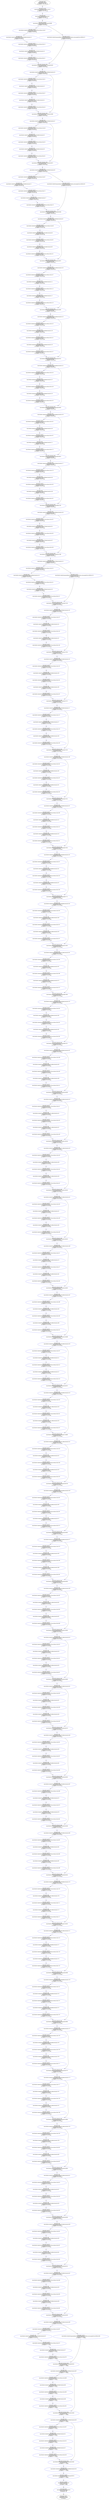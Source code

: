 digraph ResNet {
	input_0 [label="type:nndct_input
name:ResNet::input_0
assigned device:user
out shape:[[1, 224, 224, 3]]" color=black]
	"ResNet/Conv2d[conv1]/ret.3" [label="type:nndct_conv2d
name:ResNet::ResNet/Conv2d[conv1]/ret.3
assigned device:dpu
out shape:[[1, 112, 112, 64]]" color=blue]
	"ResNet/ReLU[relu]/ret.7" [label="type:nndct_relu
name:ResNet::ResNet/ReLU[relu]/ret.7
assigned device:dpu
out shape:[[1, 112, 112, 64]]" color=blue]
	"ResNet/MaxPool2d[maxpool]/26089" [label="type:nndct_maxpool
name:ResNet::ResNet/MaxPool2d[maxpool]/26089
assigned device:dpu
out shape:[[1, 56, 56, 64]]" color=blue]
	"ResNet/Sequential[layer1]/block[0]/Conv2d[conv1]/ret.9" [label="type:nndct_conv2d
name:ResNet::ResNet/Sequential[layer1]/block[0]/Conv2d[conv1]/ret.9
assigned device:dpu
out shape:[[1, 56, 56, 64]]" color=blue]
	"ResNet/Sequential[layer1]/block[0]/ReLU[relu]/ret.13" [label="type:nndct_relu
name:ResNet::ResNet/Sequential[layer1]/block[0]/ReLU[relu]/ret.13
assigned device:dpu
out shape:[[1, 56, 56, 64]]" color=blue]
	"ResNet/Sequential[layer1]/block[0]/Conv2d[conv2]/ret.15" [label="type:nndct_conv2d
name:ResNet::ResNet/Sequential[layer1]/block[0]/Conv2d[conv2]/ret.15
assigned device:dpu
out shape:[[1, 56, 56, 64]]" color=blue]
	"ResNet/Sequential[layer1]/block[0]/ReLU[relu]/ret.19" [label="type:nndct_relu
name:ResNet::ResNet/Sequential[layer1]/block[0]/ReLU[relu]/ret.19
assigned device:dpu
out shape:[[1, 56, 56, 64]]" color=blue]
	"ResNet/Sequential[layer1]/block[0]/Conv2d[conv3]/ret.21" [label="type:nndct_conv2d
name:ResNet::ResNet/Sequential[layer1]/block[0]/Conv2d[conv3]/ret.21
assigned device:dpu
out shape:[[1, 56, 56, 256]]" color=blue]
	"ResNet/Sequential[layer1]/block[0]/Sequential[identity_downsample]/Conv2d[0]/ret.25" [label="type:nndct_conv2d
name:ResNet::ResNet/Sequential[layer1]/block[0]/Sequential[identity_downsample]/Conv2d[0]/ret.25
assigned device:dpu
out shape:[[1, 56, 56, 256]]" color=blue]
	"ResNet/Sequential[layer1]/block[0]/26200" [label="type:nndct_elemwise_add
name:ResNet::ResNet/Sequential[layer1]/block[0]/26200
assigned device:dpu
out shape:[[1, 56, 56, 256]]" color=blue]
	"ResNet/Sequential[layer1]/block[0]/ReLU[relu]/ret.29" [label="type:nndct_relu
name:ResNet::ResNet/Sequential[layer1]/block[0]/ReLU[relu]/ret.29
assigned device:dpu
out shape:[[1, 56, 56, 256]]" color=blue]
	"ResNet/Sequential[layer1]/block[1]/Conv2d[conv1]/ret.31" [label="type:nndct_conv2d
name:ResNet::ResNet/Sequential[layer1]/block[1]/Conv2d[conv1]/ret.31
assigned device:dpu
out shape:[[1, 56, 56, 64]]" color=blue]
	"ResNet/Sequential[layer1]/block[1]/ReLU[relu]/ret.35" [label="type:nndct_relu
name:ResNet::ResNet/Sequential[layer1]/block[1]/ReLU[relu]/ret.35
assigned device:dpu
out shape:[[1, 56, 56, 64]]" color=blue]
	"ResNet/Sequential[layer1]/block[1]/Conv2d[conv2]/ret.37" [label="type:nndct_conv2d
name:ResNet::ResNet/Sequential[layer1]/block[1]/Conv2d[conv2]/ret.37
assigned device:dpu
out shape:[[1, 56, 56, 64]]" color=blue]
	"ResNet/Sequential[layer1]/block[1]/ReLU[relu]/ret.41" [label="type:nndct_relu
name:ResNet::ResNet/Sequential[layer1]/block[1]/ReLU[relu]/ret.41
assigned device:dpu
out shape:[[1, 56, 56, 64]]" color=blue]
	"ResNet/Sequential[layer1]/block[1]/Conv2d[conv3]/ret.43" [label="type:nndct_conv2d
name:ResNet::ResNet/Sequential[layer1]/block[1]/Conv2d[conv3]/ret.43
assigned device:dpu
out shape:[[1, 56, 56, 256]]" color=blue]
	"ResNet/Sequential[layer1]/block[1]/26286" [label="type:nndct_elemwise_add
name:ResNet::ResNet/Sequential[layer1]/block[1]/26286
assigned device:dpu
out shape:[[1, 56, 56, 256]]" color=blue]
	"ResNet/Sequential[layer1]/block[1]/ReLU[relu]/ret.47" [label="type:nndct_relu
name:ResNet::ResNet/Sequential[layer1]/block[1]/ReLU[relu]/ret.47
assigned device:dpu
out shape:[[1, 56, 56, 256]]" color=blue]
	"ResNet/Sequential[layer1]/block[2]/Conv2d[conv1]/ret.49" [label="type:nndct_conv2d
name:ResNet::ResNet/Sequential[layer1]/block[2]/Conv2d[conv1]/ret.49
assigned device:dpu
out shape:[[1, 56, 56, 64]]" color=blue]
	"ResNet/Sequential[layer1]/block[2]/ReLU[relu]/ret.53" [label="type:nndct_relu
name:ResNet::ResNet/Sequential[layer1]/block[2]/ReLU[relu]/ret.53
assigned device:dpu
out shape:[[1, 56, 56, 64]]" color=blue]
	"ResNet/Sequential[layer1]/block[2]/Conv2d[conv2]/ret.55" [label="type:nndct_conv2d
name:ResNet::ResNet/Sequential[layer1]/block[2]/Conv2d[conv2]/ret.55
assigned device:dpu
out shape:[[1, 56, 56, 64]]" color=blue]
	"ResNet/Sequential[layer1]/block[2]/ReLU[relu]/ret.59" [label="type:nndct_relu
name:ResNet::ResNet/Sequential[layer1]/block[2]/ReLU[relu]/ret.59
assigned device:dpu
out shape:[[1, 56, 56, 64]]" color=blue]
	"ResNet/Sequential[layer1]/block[2]/Conv2d[conv3]/ret.61" [label="type:nndct_conv2d
name:ResNet::ResNet/Sequential[layer1]/block[2]/Conv2d[conv3]/ret.61
assigned device:dpu
out shape:[[1, 56, 56, 256]]" color=blue]
	"ResNet/Sequential[layer1]/block[2]/26372" [label="type:nndct_elemwise_add
name:ResNet::ResNet/Sequential[layer1]/block[2]/26372
assigned device:dpu
out shape:[[1, 56, 56, 256]]" color=blue]
	"ResNet/Sequential[layer1]/block[2]/ReLU[relu]/ret.65" [label="type:nndct_relu
name:ResNet::ResNet/Sequential[layer1]/block[2]/ReLU[relu]/ret.65
assigned device:dpu
out shape:[[1, 56, 56, 256]]" color=blue]
	"ResNet/Sequential[layer2]/block[0]/Conv2d[conv1]/ret.67" [label="type:nndct_conv2d
name:ResNet::ResNet/Sequential[layer2]/block[0]/Conv2d[conv1]/ret.67
assigned device:dpu
out shape:[[1, 56, 56, 128]]" color=blue]
	"ResNet/Sequential[layer2]/block[0]/ReLU[relu]/ret.71" [label="type:nndct_relu
name:ResNet::ResNet/Sequential[layer2]/block[0]/ReLU[relu]/ret.71
assigned device:dpu
out shape:[[1, 56, 56, 128]]" color=blue]
	"ResNet/Sequential[layer2]/block[0]/Conv2d[conv2]/ret.73" [label="type:nndct_conv2d
name:ResNet::ResNet/Sequential[layer2]/block[0]/Conv2d[conv2]/ret.73
assigned device:dpu
out shape:[[1, 28, 28, 128]]" color=blue]
	"ResNet/Sequential[layer2]/block[0]/ReLU[relu]/ret.77" [label="type:nndct_relu
name:ResNet::ResNet/Sequential[layer2]/block[0]/ReLU[relu]/ret.77
assigned device:dpu
out shape:[[1, 28, 28, 128]]" color=blue]
	"ResNet/Sequential[layer2]/block[0]/Conv2d[conv3]/ret.79" [label="type:nndct_conv2d
name:ResNet::ResNet/Sequential[layer2]/block[0]/Conv2d[conv3]/ret.79
assigned device:dpu
out shape:[[1, 28, 28, 512]]" color=blue]
	"ResNet/Sequential[layer2]/block[0]/Sequential[identity_downsample]/Conv2d[0]/ret.83" [label="type:nndct_conv2d
name:ResNet::ResNet/Sequential[layer2]/block[0]/Sequential[identity_downsample]/Conv2d[0]/ret.83
assigned device:dpu
out shape:[[1, 28, 28, 512]]" color=blue]
	"ResNet/Sequential[layer2]/block[0]/26484" [label="type:nndct_elemwise_add
name:ResNet::ResNet/Sequential[layer2]/block[0]/26484
assigned device:dpu
out shape:[[1, 28, 28, 512]]" color=blue]
	"ResNet/Sequential[layer2]/block[0]/ReLU[relu]/ret.87" [label="type:nndct_relu
name:ResNet::ResNet/Sequential[layer2]/block[0]/ReLU[relu]/ret.87
assigned device:dpu
out shape:[[1, 28, 28, 512]]" color=blue]
	"ResNet/Sequential[layer2]/block[1]/Conv2d[conv1]/ret.89" [label="type:nndct_conv2d
name:ResNet::ResNet/Sequential[layer2]/block[1]/Conv2d[conv1]/ret.89
assigned device:dpu
out shape:[[1, 28, 28, 128]]" color=blue]
	"ResNet/Sequential[layer2]/block[1]/ReLU[relu]/ret.93" [label="type:nndct_relu
name:ResNet::ResNet/Sequential[layer2]/block[1]/ReLU[relu]/ret.93
assigned device:dpu
out shape:[[1, 28, 28, 128]]" color=blue]
	"ResNet/Sequential[layer2]/block[1]/Conv2d[conv2]/ret.95" [label="type:nndct_conv2d
name:ResNet::ResNet/Sequential[layer2]/block[1]/Conv2d[conv2]/ret.95
assigned device:dpu
out shape:[[1, 28, 28, 128]]" color=blue]
	"ResNet/Sequential[layer2]/block[1]/ReLU[relu]/ret.99" [label="type:nndct_relu
name:ResNet::ResNet/Sequential[layer2]/block[1]/ReLU[relu]/ret.99
assigned device:dpu
out shape:[[1, 28, 28, 128]]" color=blue]
	"ResNet/Sequential[layer2]/block[1]/Conv2d[conv3]/ret.101" [label="type:nndct_conv2d
name:ResNet::ResNet/Sequential[layer2]/block[1]/Conv2d[conv3]/ret.101
assigned device:dpu
out shape:[[1, 28, 28, 512]]" color=blue]
	"ResNet/Sequential[layer2]/block[1]/26570" [label="type:nndct_elemwise_add
name:ResNet::ResNet/Sequential[layer2]/block[1]/26570
assigned device:dpu
out shape:[[1, 28, 28, 512]]" color=blue]
	"ResNet/Sequential[layer2]/block[1]/ReLU[relu]/ret.105" [label="type:nndct_relu
name:ResNet::ResNet/Sequential[layer2]/block[1]/ReLU[relu]/ret.105
assigned device:dpu
out shape:[[1, 28, 28, 512]]" color=blue]
	"ResNet/Sequential[layer2]/block[2]/Conv2d[conv1]/ret.107" [label="type:nndct_conv2d
name:ResNet::ResNet/Sequential[layer2]/block[2]/Conv2d[conv1]/ret.107
assigned device:dpu
out shape:[[1, 28, 28, 128]]" color=blue]
	"ResNet/Sequential[layer2]/block[2]/ReLU[relu]/ret.111" [label="type:nndct_relu
name:ResNet::ResNet/Sequential[layer2]/block[2]/ReLU[relu]/ret.111
assigned device:dpu
out shape:[[1, 28, 28, 128]]" color=blue]
	"ResNet/Sequential[layer2]/block[2]/Conv2d[conv2]/ret.113" [label="type:nndct_conv2d
name:ResNet::ResNet/Sequential[layer2]/block[2]/Conv2d[conv2]/ret.113
assigned device:dpu
out shape:[[1, 28, 28, 128]]" color=blue]
	"ResNet/Sequential[layer2]/block[2]/ReLU[relu]/ret.117" [label="type:nndct_relu
name:ResNet::ResNet/Sequential[layer2]/block[2]/ReLU[relu]/ret.117
assigned device:dpu
out shape:[[1, 28, 28, 128]]" color=blue]
	"ResNet/Sequential[layer2]/block[2]/Conv2d[conv3]/ret.119" [label="type:nndct_conv2d
name:ResNet::ResNet/Sequential[layer2]/block[2]/Conv2d[conv3]/ret.119
assigned device:dpu
out shape:[[1, 28, 28, 512]]" color=blue]
	"ResNet/Sequential[layer2]/block[2]/26656" [label="type:nndct_elemwise_add
name:ResNet::ResNet/Sequential[layer2]/block[2]/26656
assigned device:dpu
out shape:[[1, 28, 28, 512]]" color=blue]
	"ResNet/Sequential[layer2]/block[2]/ReLU[relu]/ret.123" [label="type:nndct_relu
name:ResNet::ResNet/Sequential[layer2]/block[2]/ReLU[relu]/ret.123
assigned device:dpu
out shape:[[1, 28, 28, 512]]" color=blue]
	"ResNet/Sequential[layer2]/block[3]/Conv2d[conv1]/ret.125" [label="type:nndct_conv2d
name:ResNet::ResNet/Sequential[layer2]/block[3]/Conv2d[conv1]/ret.125
assigned device:dpu
out shape:[[1, 28, 28, 128]]" color=blue]
	"ResNet/Sequential[layer2]/block[3]/ReLU[relu]/ret.129" [label="type:nndct_relu
name:ResNet::ResNet/Sequential[layer2]/block[3]/ReLU[relu]/ret.129
assigned device:dpu
out shape:[[1, 28, 28, 128]]" color=blue]
	"ResNet/Sequential[layer2]/block[3]/Conv2d[conv2]/ret.131" [label="type:nndct_conv2d
name:ResNet::ResNet/Sequential[layer2]/block[3]/Conv2d[conv2]/ret.131
assigned device:dpu
out shape:[[1, 28, 28, 128]]" color=blue]
	"ResNet/Sequential[layer2]/block[3]/ReLU[relu]/ret.135" [label="type:nndct_relu
name:ResNet::ResNet/Sequential[layer2]/block[3]/ReLU[relu]/ret.135
assigned device:dpu
out shape:[[1, 28, 28, 128]]" color=blue]
	"ResNet/Sequential[layer2]/block[3]/Conv2d[conv3]/ret.137" [label="type:nndct_conv2d
name:ResNet::ResNet/Sequential[layer2]/block[3]/Conv2d[conv3]/ret.137
assigned device:dpu
out shape:[[1, 28, 28, 512]]" color=blue]
	"ResNet/Sequential[layer2]/block[3]/26742" [label="type:nndct_elemwise_add
name:ResNet::ResNet/Sequential[layer2]/block[3]/26742
assigned device:dpu
out shape:[[1, 28, 28, 512]]" color=blue]
	"ResNet/Sequential[layer2]/block[3]/ReLU[relu]/ret.141" [label="type:nndct_relu
name:ResNet::ResNet/Sequential[layer2]/block[3]/ReLU[relu]/ret.141
assigned device:dpu
out shape:[[1, 28, 28, 512]]" color=blue]
	"ResNet/Sequential[layer2]/block[4]/Conv2d[conv1]/ret.143" [label="type:nndct_conv2d
name:ResNet::ResNet/Sequential[layer2]/block[4]/Conv2d[conv1]/ret.143
assigned device:dpu
out shape:[[1, 28, 28, 128]]" color=blue]
	"ResNet/Sequential[layer2]/block[4]/ReLU[relu]/ret.147" [label="type:nndct_relu
name:ResNet::ResNet/Sequential[layer2]/block[4]/ReLU[relu]/ret.147
assigned device:dpu
out shape:[[1, 28, 28, 128]]" color=blue]
	"ResNet/Sequential[layer2]/block[4]/Conv2d[conv2]/ret.149" [label="type:nndct_conv2d
name:ResNet::ResNet/Sequential[layer2]/block[4]/Conv2d[conv2]/ret.149
assigned device:dpu
out shape:[[1, 28, 28, 128]]" color=blue]
	"ResNet/Sequential[layer2]/block[4]/ReLU[relu]/ret.153" [label="type:nndct_relu
name:ResNet::ResNet/Sequential[layer2]/block[4]/ReLU[relu]/ret.153
assigned device:dpu
out shape:[[1, 28, 28, 128]]" color=blue]
	"ResNet/Sequential[layer2]/block[4]/Conv2d[conv3]/ret.155" [label="type:nndct_conv2d
name:ResNet::ResNet/Sequential[layer2]/block[4]/Conv2d[conv3]/ret.155
assigned device:dpu
out shape:[[1, 28, 28, 512]]" color=blue]
	"ResNet/Sequential[layer2]/block[4]/26828" [label="type:nndct_elemwise_add
name:ResNet::ResNet/Sequential[layer2]/block[4]/26828
assigned device:dpu
out shape:[[1, 28, 28, 512]]" color=blue]
	"ResNet/Sequential[layer2]/block[4]/ReLU[relu]/ret.159" [label="type:nndct_relu
name:ResNet::ResNet/Sequential[layer2]/block[4]/ReLU[relu]/ret.159
assigned device:dpu
out shape:[[1, 28, 28, 512]]" color=blue]
	"ResNet/Sequential[layer2]/block[5]/Conv2d[conv1]/ret.161" [label="type:nndct_conv2d
name:ResNet::ResNet/Sequential[layer2]/block[5]/Conv2d[conv1]/ret.161
assigned device:dpu
out shape:[[1, 28, 28, 128]]" color=blue]
	"ResNet/Sequential[layer2]/block[5]/ReLU[relu]/ret.165" [label="type:nndct_relu
name:ResNet::ResNet/Sequential[layer2]/block[5]/ReLU[relu]/ret.165
assigned device:dpu
out shape:[[1, 28, 28, 128]]" color=blue]
	"ResNet/Sequential[layer2]/block[5]/Conv2d[conv2]/ret.167" [label="type:nndct_conv2d
name:ResNet::ResNet/Sequential[layer2]/block[5]/Conv2d[conv2]/ret.167
assigned device:dpu
out shape:[[1, 28, 28, 128]]" color=blue]
	"ResNet/Sequential[layer2]/block[5]/ReLU[relu]/ret.171" [label="type:nndct_relu
name:ResNet::ResNet/Sequential[layer2]/block[5]/ReLU[relu]/ret.171
assigned device:dpu
out shape:[[1, 28, 28, 128]]" color=blue]
	"ResNet/Sequential[layer2]/block[5]/Conv2d[conv3]/ret.173" [label="type:nndct_conv2d
name:ResNet::ResNet/Sequential[layer2]/block[5]/Conv2d[conv3]/ret.173
assigned device:dpu
out shape:[[1, 28, 28, 512]]" color=blue]
	"ResNet/Sequential[layer2]/block[5]/26914" [label="type:nndct_elemwise_add
name:ResNet::ResNet/Sequential[layer2]/block[5]/26914
assigned device:dpu
out shape:[[1, 28, 28, 512]]" color=blue]
	"ResNet/Sequential[layer2]/block[5]/ReLU[relu]/ret.177" [label="type:nndct_relu
name:ResNet::ResNet/Sequential[layer2]/block[5]/ReLU[relu]/ret.177
assigned device:dpu
out shape:[[1, 28, 28, 512]]" color=blue]
	"ResNet/Sequential[layer2]/block[6]/Conv2d[conv1]/ret.179" [label="type:nndct_conv2d
name:ResNet::ResNet/Sequential[layer2]/block[6]/Conv2d[conv1]/ret.179
assigned device:dpu
out shape:[[1, 28, 28, 128]]" color=blue]
	"ResNet/Sequential[layer2]/block[6]/ReLU[relu]/ret.183" [label="type:nndct_relu
name:ResNet::ResNet/Sequential[layer2]/block[6]/ReLU[relu]/ret.183
assigned device:dpu
out shape:[[1, 28, 28, 128]]" color=blue]
	"ResNet/Sequential[layer2]/block[6]/Conv2d[conv2]/ret.185" [label="type:nndct_conv2d
name:ResNet::ResNet/Sequential[layer2]/block[6]/Conv2d[conv2]/ret.185
assigned device:dpu
out shape:[[1, 28, 28, 128]]" color=blue]
	"ResNet/Sequential[layer2]/block[6]/ReLU[relu]/ret.189" [label="type:nndct_relu
name:ResNet::ResNet/Sequential[layer2]/block[6]/ReLU[relu]/ret.189
assigned device:dpu
out shape:[[1, 28, 28, 128]]" color=blue]
	"ResNet/Sequential[layer2]/block[6]/Conv2d[conv3]/ret.191" [label="type:nndct_conv2d
name:ResNet::ResNet/Sequential[layer2]/block[6]/Conv2d[conv3]/ret.191
assigned device:dpu
out shape:[[1, 28, 28, 512]]" color=blue]
	"ResNet/Sequential[layer2]/block[6]/27000" [label="type:nndct_elemwise_add
name:ResNet::ResNet/Sequential[layer2]/block[6]/27000
assigned device:dpu
out shape:[[1, 28, 28, 512]]" color=blue]
	"ResNet/Sequential[layer2]/block[6]/ReLU[relu]/ret.195" [label="type:nndct_relu
name:ResNet::ResNet/Sequential[layer2]/block[6]/ReLU[relu]/ret.195
assigned device:dpu
out shape:[[1, 28, 28, 512]]" color=blue]
	"ResNet/Sequential[layer2]/block[7]/Conv2d[conv1]/ret.197" [label="type:nndct_conv2d
name:ResNet::ResNet/Sequential[layer2]/block[7]/Conv2d[conv1]/ret.197
assigned device:dpu
out shape:[[1, 28, 28, 128]]" color=blue]
	"ResNet/Sequential[layer2]/block[7]/ReLU[relu]/ret.201" [label="type:nndct_relu
name:ResNet::ResNet/Sequential[layer2]/block[7]/ReLU[relu]/ret.201
assigned device:dpu
out shape:[[1, 28, 28, 128]]" color=blue]
	"ResNet/Sequential[layer2]/block[7]/Conv2d[conv2]/ret.203" [label="type:nndct_conv2d
name:ResNet::ResNet/Sequential[layer2]/block[7]/Conv2d[conv2]/ret.203
assigned device:dpu
out shape:[[1, 28, 28, 128]]" color=blue]
	"ResNet/Sequential[layer2]/block[7]/ReLU[relu]/ret.207" [label="type:nndct_relu
name:ResNet::ResNet/Sequential[layer2]/block[7]/ReLU[relu]/ret.207
assigned device:dpu
out shape:[[1, 28, 28, 128]]" color=blue]
	"ResNet/Sequential[layer2]/block[7]/Conv2d[conv3]/ret.209" [label="type:nndct_conv2d
name:ResNet::ResNet/Sequential[layer2]/block[7]/Conv2d[conv3]/ret.209
assigned device:dpu
out shape:[[1, 28, 28, 512]]" color=blue]
	"ResNet/Sequential[layer2]/block[7]/27086" [label="type:nndct_elemwise_add
name:ResNet::ResNet/Sequential[layer2]/block[7]/27086
assigned device:dpu
out shape:[[1, 28, 28, 512]]" color=blue]
	"ResNet/Sequential[layer2]/block[7]/ReLU[relu]/ret.213" [label="type:nndct_relu
name:ResNet::ResNet/Sequential[layer2]/block[7]/ReLU[relu]/ret.213
assigned device:dpu
out shape:[[1, 28, 28, 512]]" color=blue]
	"ResNet/Sequential[layer3]/block[0]/Conv2d[conv1]/ret.215" [label="type:nndct_conv2d
name:ResNet::ResNet/Sequential[layer3]/block[0]/Conv2d[conv1]/ret.215
assigned device:dpu
out shape:[[1, 28, 28, 256]]" color=blue]
	"ResNet/Sequential[layer3]/block[0]/ReLU[relu]/ret.219" [label="type:nndct_relu
name:ResNet::ResNet/Sequential[layer3]/block[0]/ReLU[relu]/ret.219
assigned device:dpu
out shape:[[1, 28, 28, 256]]" color=blue]
	"ResNet/Sequential[layer3]/block[0]/Conv2d[conv2]/ret.221" [label="type:nndct_conv2d
name:ResNet::ResNet/Sequential[layer3]/block[0]/Conv2d[conv2]/ret.221
assigned device:dpu
out shape:[[1, 14, 14, 256]]" color=blue]
	"ResNet/Sequential[layer3]/block[0]/ReLU[relu]/ret.225" [label="type:nndct_relu
name:ResNet::ResNet/Sequential[layer3]/block[0]/ReLU[relu]/ret.225
assigned device:dpu
out shape:[[1, 14, 14, 256]]" color=blue]
	"ResNet/Sequential[layer3]/block[0]/Conv2d[conv3]/ret.227" [label="type:nndct_conv2d
name:ResNet::ResNet/Sequential[layer3]/block[0]/Conv2d[conv3]/ret.227
assigned device:dpu
out shape:[[1, 14, 14, 1024]]" color=blue]
	"ResNet/Sequential[layer3]/block[0]/Sequential[identity_downsample]/Conv2d[0]/ret.231" [label="type:nndct_conv2d
name:ResNet::ResNet/Sequential[layer3]/block[0]/Sequential[identity_downsample]/Conv2d[0]/ret.231
assigned device:dpu
out shape:[[1, 14, 14, 1024]]" color=blue]
	"ResNet/Sequential[layer3]/block[0]/27198" [label="type:nndct_elemwise_add
name:ResNet::ResNet/Sequential[layer3]/block[0]/27198
assigned device:dpu
out shape:[[1, 14, 14, 1024]]" color=blue]
	"ResNet/Sequential[layer3]/block[0]/ReLU[relu]/ret.235" [label="type:nndct_relu
name:ResNet::ResNet/Sequential[layer3]/block[0]/ReLU[relu]/ret.235
assigned device:dpu
out shape:[[1, 14, 14, 1024]]" color=blue]
	"ResNet/Sequential[layer3]/block[1]/Conv2d[conv1]/ret.237" [label="type:nndct_conv2d
name:ResNet::ResNet/Sequential[layer3]/block[1]/Conv2d[conv1]/ret.237
assigned device:dpu
out shape:[[1, 14, 14, 256]]" color=blue]
	"ResNet/Sequential[layer3]/block[1]/ReLU[relu]/ret.241" [label="type:nndct_relu
name:ResNet::ResNet/Sequential[layer3]/block[1]/ReLU[relu]/ret.241
assigned device:dpu
out shape:[[1, 14, 14, 256]]" color=blue]
	"ResNet/Sequential[layer3]/block[1]/Conv2d[conv2]/ret.243" [label="type:nndct_conv2d
name:ResNet::ResNet/Sequential[layer3]/block[1]/Conv2d[conv2]/ret.243
assigned device:dpu
out shape:[[1, 14, 14, 256]]" color=blue]
	"ResNet/Sequential[layer3]/block[1]/ReLU[relu]/ret.247" [label="type:nndct_relu
name:ResNet::ResNet/Sequential[layer3]/block[1]/ReLU[relu]/ret.247
assigned device:dpu
out shape:[[1, 14, 14, 256]]" color=blue]
	"ResNet/Sequential[layer3]/block[1]/Conv2d[conv3]/ret.249" [label="type:nndct_conv2d
name:ResNet::ResNet/Sequential[layer3]/block[1]/Conv2d[conv3]/ret.249
assigned device:dpu
out shape:[[1, 14, 14, 1024]]" color=blue]
	"ResNet/Sequential[layer3]/block[1]/27284" [label="type:nndct_elemwise_add
name:ResNet::ResNet/Sequential[layer3]/block[1]/27284
assigned device:dpu
out shape:[[1, 14, 14, 1024]]" color=blue]
	"ResNet/Sequential[layer3]/block[1]/ReLU[relu]/ret.253" [label="type:nndct_relu
name:ResNet::ResNet/Sequential[layer3]/block[1]/ReLU[relu]/ret.253
assigned device:dpu
out shape:[[1, 14, 14, 1024]]" color=blue]
	"ResNet/Sequential[layer3]/block[2]/Conv2d[conv1]/ret.255" [label="type:nndct_conv2d
name:ResNet::ResNet/Sequential[layer3]/block[2]/Conv2d[conv1]/ret.255
assigned device:dpu
out shape:[[1, 14, 14, 256]]" color=blue]
	"ResNet/Sequential[layer3]/block[2]/ReLU[relu]/ret.259" [label="type:nndct_relu
name:ResNet::ResNet/Sequential[layer3]/block[2]/ReLU[relu]/ret.259
assigned device:dpu
out shape:[[1, 14, 14, 256]]" color=blue]
	"ResNet/Sequential[layer3]/block[2]/Conv2d[conv2]/ret.261" [label="type:nndct_conv2d
name:ResNet::ResNet/Sequential[layer3]/block[2]/Conv2d[conv2]/ret.261
assigned device:dpu
out shape:[[1, 14, 14, 256]]" color=blue]
	"ResNet/Sequential[layer3]/block[2]/ReLU[relu]/ret.265" [label="type:nndct_relu
name:ResNet::ResNet/Sequential[layer3]/block[2]/ReLU[relu]/ret.265
assigned device:dpu
out shape:[[1, 14, 14, 256]]" color=blue]
	"ResNet/Sequential[layer3]/block[2]/Conv2d[conv3]/ret.267" [label="type:nndct_conv2d
name:ResNet::ResNet/Sequential[layer3]/block[2]/Conv2d[conv3]/ret.267
assigned device:dpu
out shape:[[1, 14, 14, 1024]]" color=blue]
	"ResNet/Sequential[layer3]/block[2]/27370" [label="type:nndct_elemwise_add
name:ResNet::ResNet/Sequential[layer3]/block[2]/27370
assigned device:dpu
out shape:[[1, 14, 14, 1024]]" color=blue]
	"ResNet/Sequential[layer3]/block[2]/ReLU[relu]/ret.271" [label="type:nndct_relu
name:ResNet::ResNet/Sequential[layer3]/block[2]/ReLU[relu]/ret.271
assigned device:dpu
out shape:[[1, 14, 14, 1024]]" color=blue]
	"ResNet/Sequential[layer3]/block[3]/Conv2d[conv1]/ret.273" [label="type:nndct_conv2d
name:ResNet::ResNet/Sequential[layer3]/block[3]/Conv2d[conv1]/ret.273
assigned device:dpu
out shape:[[1, 14, 14, 256]]" color=blue]
	"ResNet/Sequential[layer3]/block[3]/ReLU[relu]/ret.277" [label="type:nndct_relu
name:ResNet::ResNet/Sequential[layer3]/block[3]/ReLU[relu]/ret.277
assigned device:dpu
out shape:[[1, 14, 14, 256]]" color=blue]
	"ResNet/Sequential[layer3]/block[3]/Conv2d[conv2]/ret.279" [label="type:nndct_conv2d
name:ResNet::ResNet/Sequential[layer3]/block[3]/Conv2d[conv2]/ret.279
assigned device:dpu
out shape:[[1, 14, 14, 256]]" color=blue]
	"ResNet/Sequential[layer3]/block[3]/ReLU[relu]/ret.283" [label="type:nndct_relu
name:ResNet::ResNet/Sequential[layer3]/block[3]/ReLU[relu]/ret.283
assigned device:dpu
out shape:[[1, 14, 14, 256]]" color=blue]
	"ResNet/Sequential[layer3]/block[3]/Conv2d[conv3]/ret.285" [label="type:nndct_conv2d
name:ResNet::ResNet/Sequential[layer3]/block[3]/Conv2d[conv3]/ret.285
assigned device:dpu
out shape:[[1, 14, 14, 1024]]" color=blue]
	"ResNet/Sequential[layer3]/block[3]/27456" [label="type:nndct_elemwise_add
name:ResNet::ResNet/Sequential[layer3]/block[3]/27456
assigned device:dpu
out shape:[[1, 14, 14, 1024]]" color=blue]
	"ResNet/Sequential[layer3]/block[3]/ReLU[relu]/ret.289" [label="type:nndct_relu
name:ResNet::ResNet/Sequential[layer3]/block[3]/ReLU[relu]/ret.289
assigned device:dpu
out shape:[[1, 14, 14, 1024]]" color=blue]
	"ResNet/Sequential[layer3]/block[4]/Conv2d[conv1]/ret.291" [label="type:nndct_conv2d
name:ResNet::ResNet/Sequential[layer3]/block[4]/Conv2d[conv1]/ret.291
assigned device:dpu
out shape:[[1, 14, 14, 256]]" color=blue]
	"ResNet/Sequential[layer3]/block[4]/ReLU[relu]/ret.295" [label="type:nndct_relu
name:ResNet::ResNet/Sequential[layer3]/block[4]/ReLU[relu]/ret.295
assigned device:dpu
out shape:[[1, 14, 14, 256]]" color=blue]
	"ResNet/Sequential[layer3]/block[4]/Conv2d[conv2]/ret.297" [label="type:nndct_conv2d
name:ResNet::ResNet/Sequential[layer3]/block[4]/Conv2d[conv2]/ret.297
assigned device:dpu
out shape:[[1, 14, 14, 256]]" color=blue]
	"ResNet/Sequential[layer3]/block[4]/ReLU[relu]/ret.301" [label="type:nndct_relu
name:ResNet::ResNet/Sequential[layer3]/block[4]/ReLU[relu]/ret.301
assigned device:dpu
out shape:[[1, 14, 14, 256]]" color=blue]
	"ResNet/Sequential[layer3]/block[4]/Conv2d[conv3]/ret.303" [label="type:nndct_conv2d
name:ResNet::ResNet/Sequential[layer3]/block[4]/Conv2d[conv3]/ret.303
assigned device:dpu
out shape:[[1, 14, 14, 1024]]" color=blue]
	"ResNet/Sequential[layer3]/block[4]/27542" [label="type:nndct_elemwise_add
name:ResNet::ResNet/Sequential[layer3]/block[4]/27542
assigned device:dpu
out shape:[[1, 14, 14, 1024]]" color=blue]
	"ResNet/Sequential[layer3]/block[4]/ReLU[relu]/ret.307" [label="type:nndct_relu
name:ResNet::ResNet/Sequential[layer3]/block[4]/ReLU[relu]/ret.307
assigned device:dpu
out shape:[[1, 14, 14, 1024]]" color=blue]
	"ResNet/Sequential[layer3]/block[5]/Conv2d[conv1]/ret.309" [label="type:nndct_conv2d
name:ResNet::ResNet/Sequential[layer3]/block[5]/Conv2d[conv1]/ret.309
assigned device:dpu
out shape:[[1, 14, 14, 256]]" color=blue]
	"ResNet/Sequential[layer3]/block[5]/ReLU[relu]/ret.313" [label="type:nndct_relu
name:ResNet::ResNet/Sequential[layer3]/block[5]/ReLU[relu]/ret.313
assigned device:dpu
out shape:[[1, 14, 14, 256]]" color=blue]
	"ResNet/Sequential[layer3]/block[5]/Conv2d[conv2]/ret.315" [label="type:nndct_conv2d
name:ResNet::ResNet/Sequential[layer3]/block[5]/Conv2d[conv2]/ret.315
assigned device:dpu
out shape:[[1, 14, 14, 256]]" color=blue]
	"ResNet/Sequential[layer3]/block[5]/ReLU[relu]/ret.319" [label="type:nndct_relu
name:ResNet::ResNet/Sequential[layer3]/block[5]/ReLU[relu]/ret.319
assigned device:dpu
out shape:[[1, 14, 14, 256]]" color=blue]
	"ResNet/Sequential[layer3]/block[5]/Conv2d[conv3]/ret.321" [label="type:nndct_conv2d
name:ResNet::ResNet/Sequential[layer3]/block[5]/Conv2d[conv3]/ret.321
assigned device:dpu
out shape:[[1, 14, 14, 1024]]" color=blue]
	"ResNet/Sequential[layer3]/block[5]/27628" [label="type:nndct_elemwise_add
name:ResNet::ResNet/Sequential[layer3]/block[5]/27628
assigned device:dpu
out shape:[[1, 14, 14, 1024]]" color=blue]
	"ResNet/Sequential[layer3]/block[5]/ReLU[relu]/ret.325" [label="type:nndct_relu
name:ResNet::ResNet/Sequential[layer3]/block[5]/ReLU[relu]/ret.325
assigned device:dpu
out shape:[[1, 14, 14, 1024]]" color=blue]
	"ResNet/Sequential[layer3]/block[6]/Conv2d[conv1]/ret.327" [label="type:nndct_conv2d
name:ResNet::ResNet/Sequential[layer3]/block[6]/Conv2d[conv1]/ret.327
assigned device:dpu
out shape:[[1, 14, 14, 256]]" color=blue]
	"ResNet/Sequential[layer3]/block[6]/ReLU[relu]/ret.331" [label="type:nndct_relu
name:ResNet::ResNet/Sequential[layer3]/block[6]/ReLU[relu]/ret.331
assigned device:dpu
out shape:[[1, 14, 14, 256]]" color=blue]
	"ResNet/Sequential[layer3]/block[6]/Conv2d[conv2]/ret.333" [label="type:nndct_conv2d
name:ResNet::ResNet/Sequential[layer3]/block[6]/Conv2d[conv2]/ret.333
assigned device:dpu
out shape:[[1, 14, 14, 256]]" color=blue]
	"ResNet/Sequential[layer3]/block[6]/ReLU[relu]/ret.337" [label="type:nndct_relu
name:ResNet::ResNet/Sequential[layer3]/block[6]/ReLU[relu]/ret.337
assigned device:dpu
out shape:[[1, 14, 14, 256]]" color=blue]
	"ResNet/Sequential[layer3]/block[6]/Conv2d[conv3]/ret.339" [label="type:nndct_conv2d
name:ResNet::ResNet/Sequential[layer3]/block[6]/Conv2d[conv3]/ret.339
assigned device:dpu
out shape:[[1, 14, 14, 1024]]" color=blue]
	"ResNet/Sequential[layer3]/block[6]/27714" [label="type:nndct_elemwise_add
name:ResNet::ResNet/Sequential[layer3]/block[6]/27714
assigned device:dpu
out shape:[[1, 14, 14, 1024]]" color=blue]
	"ResNet/Sequential[layer3]/block[6]/ReLU[relu]/ret.343" [label="type:nndct_relu
name:ResNet::ResNet/Sequential[layer3]/block[6]/ReLU[relu]/ret.343
assigned device:dpu
out shape:[[1, 14, 14, 1024]]" color=blue]
	"ResNet/Sequential[layer3]/block[7]/Conv2d[conv1]/ret.345" [label="type:nndct_conv2d
name:ResNet::ResNet/Sequential[layer3]/block[7]/Conv2d[conv1]/ret.345
assigned device:dpu
out shape:[[1, 14, 14, 256]]" color=blue]
	"ResNet/Sequential[layer3]/block[7]/ReLU[relu]/ret.349" [label="type:nndct_relu
name:ResNet::ResNet/Sequential[layer3]/block[7]/ReLU[relu]/ret.349
assigned device:dpu
out shape:[[1, 14, 14, 256]]" color=blue]
	"ResNet/Sequential[layer3]/block[7]/Conv2d[conv2]/ret.351" [label="type:nndct_conv2d
name:ResNet::ResNet/Sequential[layer3]/block[7]/Conv2d[conv2]/ret.351
assigned device:dpu
out shape:[[1, 14, 14, 256]]" color=blue]
	"ResNet/Sequential[layer3]/block[7]/ReLU[relu]/ret.355" [label="type:nndct_relu
name:ResNet::ResNet/Sequential[layer3]/block[7]/ReLU[relu]/ret.355
assigned device:dpu
out shape:[[1, 14, 14, 256]]" color=blue]
	"ResNet/Sequential[layer3]/block[7]/Conv2d[conv3]/ret.357" [label="type:nndct_conv2d
name:ResNet::ResNet/Sequential[layer3]/block[7]/Conv2d[conv3]/ret.357
assigned device:dpu
out shape:[[1, 14, 14, 1024]]" color=blue]
	"ResNet/Sequential[layer3]/block[7]/27800" [label="type:nndct_elemwise_add
name:ResNet::ResNet/Sequential[layer3]/block[7]/27800
assigned device:dpu
out shape:[[1, 14, 14, 1024]]" color=blue]
	"ResNet/Sequential[layer3]/block[7]/ReLU[relu]/ret.361" [label="type:nndct_relu
name:ResNet::ResNet/Sequential[layer3]/block[7]/ReLU[relu]/ret.361
assigned device:dpu
out shape:[[1, 14, 14, 1024]]" color=blue]
	"ResNet/Sequential[layer3]/block[8]/Conv2d[conv1]/ret.363" [label="type:nndct_conv2d
name:ResNet::ResNet/Sequential[layer3]/block[8]/Conv2d[conv1]/ret.363
assigned device:dpu
out shape:[[1, 14, 14, 256]]" color=blue]
	"ResNet/Sequential[layer3]/block[8]/ReLU[relu]/ret.367" [label="type:nndct_relu
name:ResNet::ResNet/Sequential[layer3]/block[8]/ReLU[relu]/ret.367
assigned device:dpu
out shape:[[1, 14, 14, 256]]" color=blue]
	"ResNet/Sequential[layer3]/block[8]/Conv2d[conv2]/ret.369" [label="type:nndct_conv2d
name:ResNet::ResNet/Sequential[layer3]/block[8]/Conv2d[conv2]/ret.369
assigned device:dpu
out shape:[[1, 14, 14, 256]]" color=blue]
	"ResNet/Sequential[layer3]/block[8]/ReLU[relu]/ret.373" [label="type:nndct_relu
name:ResNet::ResNet/Sequential[layer3]/block[8]/ReLU[relu]/ret.373
assigned device:dpu
out shape:[[1, 14, 14, 256]]" color=blue]
	"ResNet/Sequential[layer3]/block[8]/Conv2d[conv3]/ret.375" [label="type:nndct_conv2d
name:ResNet::ResNet/Sequential[layer3]/block[8]/Conv2d[conv3]/ret.375
assigned device:dpu
out shape:[[1, 14, 14, 1024]]" color=blue]
	"ResNet/Sequential[layer3]/block[8]/27886" [label="type:nndct_elemwise_add
name:ResNet::ResNet/Sequential[layer3]/block[8]/27886
assigned device:dpu
out shape:[[1, 14, 14, 1024]]" color=blue]
	"ResNet/Sequential[layer3]/block[8]/ReLU[relu]/ret.379" [label="type:nndct_relu
name:ResNet::ResNet/Sequential[layer3]/block[8]/ReLU[relu]/ret.379
assigned device:dpu
out shape:[[1, 14, 14, 1024]]" color=blue]
	"ResNet/Sequential[layer3]/block[9]/Conv2d[conv1]/ret.381" [label="type:nndct_conv2d
name:ResNet::ResNet/Sequential[layer3]/block[9]/Conv2d[conv1]/ret.381
assigned device:dpu
out shape:[[1, 14, 14, 256]]" color=blue]
	"ResNet/Sequential[layer3]/block[9]/ReLU[relu]/ret.385" [label="type:nndct_relu
name:ResNet::ResNet/Sequential[layer3]/block[9]/ReLU[relu]/ret.385
assigned device:dpu
out shape:[[1, 14, 14, 256]]" color=blue]
	"ResNet/Sequential[layer3]/block[9]/Conv2d[conv2]/ret.387" [label="type:nndct_conv2d
name:ResNet::ResNet/Sequential[layer3]/block[9]/Conv2d[conv2]/ret.387
assigned device:dpu
out shape:[[1, 14, 14, 256]]" color=blue]
	"ResNet/Sequential[layer3]/block[9]/ReLU[relu]/ret.391" [label="type:nndct_relu
name:ResNet::ResNet/Sequential[layer3]/block[9]/ReLU[relu]/ret.391
assigned device:dpu
out shape:[[1, 14, 14, 256]]" color=blue]
	"ResNet/Sequential[layer3]/block[9]/Conv2d[conv3]/ret.393" [label="type:nndct_conv2d
name:ResNet::ResNet/Sequential[layer3]/block[9]/Conv2d[conv3]/ret.393
assigned device:dpu
out shape:[[1, 14, 14, 1024]]" color=blue]
	"ResNet/Sequential[layer3]/block[9]/27972" [label="type:nndct_elemwise_add
name:ResNet::ResNet/Sequential[layer3]/block[9]/27972
assigned device:dpu
out shape:[[1, 14, 14, 1024]]" color=blue]
	"ResNet/Sequential[layer3]/block[9]/ReLU[relu]/ret.397" [label="type:nndct_relu
name:ResNet::ResNet/Sequential[layer3]/block[9]/ReLU[relu]/ret.397
assigned device:dpu
out shape:[[1, 14, 14, 1024]]" color=blue]
	"ResNet/Sequential[layer3]/block[10]/Conv2d[conv1]/ret.399" [label="type:nndct_conv2d
name:ResNet::ResNet/Sequential[layer3]/block[10]/Conv2d[conv1]/ret.399
assigned device:dpu
out shape:[[1, 14, 14, 256]]" color=blue]
	"ResNet/Sequential[layer3]/block[10]/ReLU[relu]/ret.403" [label="type:nndct_relu
name:ResNet::ResNet/Sequential[layer3]/block[10]/ReLU[relu]/ret.403
assigned device:dpu
out shape:[[1, 14, 14, 256]]" color=blue]
	"ResNet/Sequential[layer3]/block[10]/Conv2d[conv2]/ret.405" [label="type:nndct_conv2d
name:ResNet::ResNet/Sequential[layer3]/block[10]/Conv2d[conv2]/ret.405
assigned device:dpu
out shape:[[1, 14, 14, 256]]" color=blue]
	"ResNet/Sequential[layer3]/block[10]/ReLU[relu]/ret.409" [label="type:nndct_relu
name:ResNet::ResNet/Sequential[layer3]/block[10]/ReLU[relu]/ret.409
assigned device:dpu
out shape:[[1, 14, 14, 256]]" color=blue]
	"ResNet/Sequential[layer3]/block[10]/Conv2d[conv3]/ret.411" [label="type:nndct_conv2d
name:ResNet::ResNet/Sequential[layer3]/block[10]/Conv2d[conv3]/ret.411
assigned device:dpu
out shape:[[1, 14, 14, 1024]]" color=blue]
	"ResNet/Sequential[layer3]/block[10]/28058" [label="type:nndct_elemwise_add
name:ResNet::ResNet/Sequential[layer3]/block[10]/28058
assigned device:dpu
out shape:[[1, 14, 14, 1024]]" color=blue]
	"ResNet/Sequential[layer3]/block[10]/ReLU[relu]/ret.415" [label="type:nndct_relu
name:ResNet::ResNet/Sequential[layer3]/block[10]/ReLU[relu]/ret.415
assigned device:dpu
out shape:[[1, 14, 14, 1024]]" color=blue]
	"ResNet/Sequential[layer3]/block[11]/Conv2d[conv1]/ret.417" [label="type:nndct_conv2d
name:ResNet::ResNet/Sequential[layer3]/block[11]/Conv2d[conv1]/ret.417
assigned device:dpu
out shape:[[1, 14, 14, 256]]" color=blue]
	"ResNet/Sequential[layer3]/block[11]/ReLU[relu]/ret.421" [label="type:nndct_relu
name:ResNet::ResNet/Sequential[layer3]/block[11]/ReLU[relu]/ret.421
assigned device:dpu
out shape:[[1, 14, 14, 256]]" color=blue]
	"ResNet/Sequential[layer3]/block[11]/Conv2d[conv2]/ret.423" [label="type:nndct_conv2d
name:ResNet::ResNet/Sequential[layer3]/block[11]/Conv2d[conv2]/ret.423
assigned device:dpu
out shape:[[1, 14, 14, 256]]" color=blue]
	"ResNet/Sequential[layer3]/block[11]/ReLU[relu]/ret.427" [label="type:nndct_relu
name:ResNet::ResNet/Sequential[layer3]/block[11]/ReLU[relu]/ret.427
assigned device:dpu
out shape:[[1, 14, 14, 256]]" color=blue]
	"ResNet/Sequential[layer3]/block[11]/Conv2d[conv3]/ret.429" [label="type:nndct_conv2d
name:ResNet::ResNet/Sequential[layer3]/block[11]/Conv2d[conv3]/ret.429
assigned device:dpu
out shape:[[1, 14, 14, 1024]]" color=blue]
	"ResNet/Sequential[layer3]/block[11]/28144" [label="type:nndct_elemwise_add
name:ResNet::ResNet/Sequential[layer3]/block[11]/28144
assigned device:dpu
out shape:[[1, 14, 14, 1024]]" color=blue]
	"ResNet/Sequential[layer3]/block[11]/ReLU[relu]/ret.433" [label="type:nndct_relu
name:ResNet::ResNet/Sequential[layer3]/block[11]/ReLU[relu]/ret.433
assigned device:dpu
out shape:[[1, 14, 14, 1024]]" color=blue]
	"ResNet/Sequential[layer3]/block[12]/Conv2d[conv1]/ret.435" [label="type:nndct_conv2d
name:ResNet::ResNet/Sequential[layer3]/block[12]/Conv2d[conv1]/ret.435
assigned device:dpu
out shape:[[1, 14, 14, 256]]" color=blue]
	"ResNet/Sequential[layer3]/block[12]/ReLU[relu]/ret.439" [label="type:nndct_relu
name:ResNet::ResNet/Sequential[layer3]/block[12]/ReLU[relu]/ret.439
assigned device:dpu
out shape:[[1, 14, 14, 256]]" color=blue]
	"ResNet/Sequential[layer3]/block[12]/Conv2d[conv2]/ret.441" [label="type:nndct_conv2d
name:ResNet::ResNet/Sequential[layer3]/block[12]/Conv2d[conv2]/ret.441
assigned device:dpu
out shape:[[1, 14, 14, 256]]" color=blue]
	"ResNet/Sequential[layer3]/block[12]/ReLU[relu]/ret.445" [label="type:nndct_relu
name:ResNet::ResNet/Sequential[layer3]/block[12]/ReLU[relu]/ret.445
assigned device:dpu
out shape:[[1, 14, 14, 256]]" color=blue]
	"ResNet/Sequential[layer3]/block[12]/Conv2d[conv3]/ret.447" [label="type:nndct_conv2d
name:ResNet::ResNet/Sequential[layer3]/block[12]/Conv2d[conv3]/ret.447
assigned device:dpu
out shape:[[1, 14, 14, 1024]]" color=blue]
	"ResNet/Sequential[layer3]/block[12]/28230" [label="type:nndct_elemwise_add
name:ResNet::ResNet/Sequential[layer3]/block[12]/28230
assigned device:dpu
out shape:[[1, 14, 14, 1024]]" color=blue]
	"ResNet/Sequential[layer3]/block[12]/ReLU[relu]/ret.451" [label="type:nndct_relu
name:ResNet::ResNet/Sequential[layer3]/block[12]/ReLU[relu]/ret.451
assigned device:dpu
out shape:[[1, 14, 14, 1024]]" color=blue]
	"ResNet/Sequential[layer3]/block[13]/Conv2d[conv1]/ret.453" [label="type:nndct_conv2d
name:ResNet::ResNet/Sequential[layer3]/block[13]/Conv2d[conv1]/ret.453
assigned device:dpu
out shape:[[1, 14, 14, 256]]" color=blue]
	"ResNet/Sequential[layer3]/block[13]/ReLU[relu]/ret.457" [label="type:nndct_relu
name:ResNet::ResNet/Sequential[layer3]/block[13]/ReLU[relu]/ret.457
assigned device:dpu
out shape:[[1, 14, 14, 256]]" color=blue]
	"ResNet/Sequential[layer3]/block[13]/Conv2d[conv2]/ret.459" [label="type:nndct_conv2d
name:ResNet::ResNet/Sequential[layer3]/block[13]/Conv2d[conv2]/ret.459
assigned device:dpu
out shape:[[1, 14, 14, 256]]" color=blue]
	"ResNet/Sequential[layer3]/block[13]/ReLU[relu]/ret.463" [label="type:nndct_relu
name:ResNet::ResNet/Sequential[layer3]/block[13]/ReLU[relu]/ret.463
assigned device:dpu
out shape:[[1, 14, 14, 256]]" color=blue]
	"ResNet/Sequential[layer3]/block[13]/Conv2d[conv3]/ret.465" [label="type:nndct_conv2d
name:ResNet::ResNet/Sequential[layer3]/block[13]/Conv2d[conv3]/ret.465
assigned device:dpu
out shape:[[1, 14, 14, 1024]]" color=blue]
	"ResNet/Sequential[layer3]/block[13]/28316" [label="type:nndct_elemwise_add
name:ResNet::ResNet/Sequential[layer3]/block[13]/28316
assigned device:dpu
out shape:[[1, 14, 14, 1024]]" color=blue]
	"ResNet/Sequential[layer3]/block[13]/ReLU[relu]/ret.469" [label="type:nndct_relu
name:ResNet::ResNet/Sequential[layer3]/block[13]/ReLU[relu]/ret.469
assigned device:dpu
out shape:[[1, 14, 14, 1024]]" color=blue]
	"ResNet/Sequential[layer3]/block[14]/Conv2d[conv1]/ret.471" [label="type:nndct_conv2d
name:ResNet::ResNet/Sequential[layer3]/block[14]/Conv2d[conv1]/ret.471
assigned device:dpu
out shape:[[1, 14, 14, 256]]" color=blue]
	"ResNet/Sequential[layer3]/block[14]/ReLU[relu]/ret.475" [label="type:nndct_relu
name:ResNet::ResNet/Sequential[layer3]/block[14]/ReLU[relu]/ret.475
assigned device:dpu
out shape:[[1, 14, 14, 256]]" color=blue]
	"ResNet/Sequential[layer3]/block[14]/Conv2d[conv2]/ret.477" [label="type:nndct_conv2d
name:ResNet::ResNet/Sequential[layer3]/block[14]/Conv2d[conv2]/ret.477
assigned device:dpu
out shape:[[1, 14, 14, 256]]" color=blue]
	"ResNet/Sequential[layer3]/block[14]/ReLU[relu]/ret.481" [label="type:nndct_relu
name:ResNet::ResNet/Sequential[layer3]/block[14]/ReLU[relu]/ret.481
assigned device:dpu
out shape:[[1, 14, 14, 256]]" color=blue]
	"ResNet/Sequential[layer3]/block[14]/Conv2d[conv3]/ret.483" [label="type:nndct_conv2d
name:ResNet::ResNet/Sequential[layer3]/block[14]/Conv2d[conv3]/ret.483
assigned device:dpu
out shape:[[1, 14, 14, 1024]]" color=blue]
	"ResNet/Sequential[layer3]/block[14]/28402" [label="type:nndct_elemwise_add
name:ResNet::ResNet/Sequential[layer3]/block[14]/28402
assigned device:dpu
out shape:[[1, 14, 14, 1024]]" color=blue]
	"ResNet/Sequential[layer3]/block[14]/ReLU[relu]/ret.487" [label="type:nndct_relu
name:ResNet::ResNet/Sequential[layer3]/block[14]/ReLU[relu]/ret.487
assigned device:dpu
out shape:[[1, 14, 14, 1024]]" color=blue]
	"ResNet/Sequential[layer3]/block[15]/Conv2d[conv1]/ret.489" [label="type:nndct_conv2d
name:ResNet::ResNet/Sequential[layer3]/block[15]/Conv2d[conv1]/ret.489
assigned device:dpu
out shape:[[1, 14, 14, 256]]" color=blue]
	"ResNet/Sequential[layer3]/block[15]/ReLU[relu]/ret.493" [label="type:nndct_relu
name:ResNet::ResNet/Sequential[layer3]/block[15]/ReLU[relu]/ret.493
assigned device:dpu
out shape:[[1, 14, 14, 256]]" color=blue]
	"ResNet/Sequential[layer3]/block[15]/Conv2d[conv2]/ret.495" [label="type:nndct_conv2d
name:ResNet::ResNet/Sequential[layer3]/block[15]/Conv2d[conv2]/ret.495
assigned device:dpu
out shape:[[1, 14, 14, 256]]" color=blue]
	"ResNet/Sequential[layer3]/block[15]/ReLU[relu]/ret.499" [label="type:nndct_relu
name:ResNet::ResNet/Sequential[layer3]/block[15]/ReLU[relu]/ret.499
assigned device:dpu
out shape:[[1, 14, 14, 256]]" color=blue]
	"ResNet/Sequential[layer3]/block[15]/Conv2d[conv3]/ret.501" [label="type:nndct_conv2d
name:ResNet::ResNet/Sequential[layer3]/block[15]/Conv2d[conv3]/ret.501
assigned device:dpu
out shape:[[1, 14, 14, 1024]]" color=blue]
	"ResNet/Sequential[layer3]/block[15]/28488" [label="type:nndct_elemwise_add
name:ResNet::ResNet/Sequential[layer3]/block[15]/28488
assigned device:dpu
out shape:[[1, 14, 14, 1024]]" color=blue]
	"ResNet/Sequential[layer3]/block[15]/ReLU[relu]/ret.505" [label="type:nndct_relu
name:ResNet::ResNet/Sequential[layer3]/block[15]/ReLU[relu]/ret.505
assigned device:dpu
out shape:[[1, 14, 14, 1024]]" color=blue]
	"ResNet/Sequential[layer3]/block[16]/Conv2d[conv1]/ret.507" [label="type:nndct_conv2d
name:ResNet::ResNet/Sequential[layer3]/block[16]/Conv2d[conv1]/ret.507
assigned device:dpu
out shape:[[1, 14, 14, 256]]" color=blue]
	"ResNet/Sequential[layer3]/block[16]/ReLU[relu]/ret.511" [label="type:nndct_relu
name:ResNet::ResNet/Sequential[layer3]/block[16]/ReLU[relu]/ret.511
assigned device:dpu
out shape:[[1, 14, 14, 256]]" color=blue]
	"ResNet/Sequential[layer3]/block[16]/Conv2d[conv2]/ret.513" [label="type:nndct_conv2d
name:ResNet::ResNet/Sequential[layer3]/block[16]/Conv2d[conv2]/ret.513
assigned device:dpu
out shape:[[1, 14, 14, 256]]" color=blue]
	"ResNet/Sequential[layer3]/block[16]/ReLU[relu]/ret.517" [label="type:nndct_relu
name:ResNet::ResNet/Sequential[layer3]/block[16]/ReLU[relu]/ret.517
assigned device:dpu
out shape:[[1, 14, 14, 256]]" color=blue]
	"ResNet/Sequential[layer3]/block[16]/Conv2d[conv3]/ret.519" [label="type:nndct_conv2d
name:ResNet::ResNet/Sequential[layer3]/block[16]/Conv2d[conv3]/ret.519
assigned device:dpu
out shape:[[1, 14, 14, 1024]]" color=blue]
	"ResNet/Sequential[layer3]/block[16]/28574" [label="type:nndct_elemwise_add
name:ResNet::ResNet/Sequential[layer3]/block[16]/28574
assigned device:dpu
out shape:[[1, 14, 14, 1024]]" color=blue]
	"ResNet/Sequential[layer3]/block[16]/ReLU[relu]/ret.523" [label="type:nndct_relu
name:ResNet::ResNet/Sequential[layer3]/block[16]/ReLU[relu]/ret.523
assigned device:dpu
out shape:[[1, 14, 14, 1024]]" color=blue]
	"ResNet/Sequential[layer3]/block[17]/Conv2d[conv1]/ret.525" [label="type:nndct_conv2d
name:ResNet::ResNet/Sequential[layer3]/block[17]/Conv2d[conv1]/ret.525
assigned device:dpu
out shape:[[1, 14, 14, 256]]" color=blue]
	"ResNet/Sequential[layer3]/block[17]/ReLU[relu]/ret.529" [label="type:nndct_relu
name:ResNet::ResNet/Sequential[layer3]/block[17]/ReLU[relu]/ret.529
assigned device:dpu
out shape:[[1, 14, 14, 256]]" color=blue]
	"ResNet/Sequential[layer3]/block[17]/Conv2d[conv2]/ret.531" [label="type:nndct_conv2d
name:ResNet::ResNet/Sequential[layer3]/block[17]/Conv2d[conv2]/ret.531
assigned device:dpu
out shape:[[1, 14, 14, 256]]" color=blue]
	"ResNet/Sequential[layer3]/block[17]/ReLU[relu]/ret.535" [label="type:nndct_relu
name:ResNet::ResNet/Sequential[layer3]/block[17]/ReLU[relu]/ret.535
assigned device:dpu
out shape:[[1, 14, 14, 256]]" color=blue]
	"ResNet/Sequential[layer3]/block[17]/Conv2d[conv3]/ret.537" [label="type:nndct_conv2d
name:ResNet::ResNet/Sequential[layer3]/block[17]/Conv2d[conv3]/ret.537
assigned device:dpu
out shape:[[1, 14, 14, 1024]]" color=blue]
	"ResNet/Sequential[layer3]/block[17]/28660" [label="type:nndct_elemwise_add
name:ResNet::ResNet/Sequential[layer3]/block[17]/28660
assigned device:dpu
out shape:[[1, 14, 14, 1024]]" color=blue]
	"ResNet/Sequential[layer3]/block[17]/ReLU[relu]/ret.541" [label="type:nndct_relu
name:ResNet::ResNet/Sequential[layer3]/block[17]/ReLU[relu]/ret.541
assigned device:dpu
out shape:[[1, 14, 14, 1024]]" color=blue]
	"ResNet/Sequential[layer3]/block[18]/Conv2d[conv1]/ret.543" [label="type:nndct_conv2d
name:ResNet::ResNet/Sequential[layer3]/block[18]/Conv2d[conv1]/ret.543
assigned device:dpu
out shape:[[1, 14, 14, 256]]" color=blue]
	"ResNet/Sequential[layer3]/block[18]/ReLU[relu]/ret.547" [label="type:nndct_relu
name:ResNet::ResNet/Sequential[layer3]/block[18]/ReLU[relu]/ret.547
assigned device:dpu
out shape:[[1, 14, 14, 256]]" color=blue]
	"ResNet/Sequential[layer3]/block[18]/Conv2d[conv2]/ret.549" [label="type:nndct_conv2d
name:ResNet::ResNet/Sequential[layer3]/block[18]/Conv2d[conv2]/ret.549
assigned device:dpu
out shape:[[1, 14, 14, 256]]" color=blue]
	"ResNet/Sequential[layer3]/block[18]/ReLU[relu]/ret.553" [label="type:nndct_relu
name:ResNet::ResNet/Sequential[layer3]/block[18]/ReLU[relu]/ret.553
assigned device:dpu
out shape:[[1, 14, 14, 256]]" color=blue]
	"ResNet/Sequential[layer3]/block[18]/Conv2d[conv3]/ret.555" [label="type:nndct_conv2d
name:ResNet::ResNet/Sequential[layer3]/block[18]/Conv2d[conv3]/ret.555
assigned device:dpu
out shape:[[1, 14, 14, 1024]]" color=blue]
	"ResNet/Sequential[layer3]/block[18]/28746" [label="type:nndct_elemwise_add
name:ResNet::ResNet/Sequential[layer3]/block[18]/28746
assigned device:dpu
out shape:[[1, 14, 14, 1024]]" color=blue]
	"ResNet/Sequential[layer3]/block[18]/ReLU[relu]/ret.559" [label="type:nndct_relu
name:ResNet::ResNet/Sequential[layer3]/block[18]/ReLU[relu]/ret.559
assigned device:dpu
out shape:[[1, 14, 14, 1024]]" color=blue]
	"ResNet/Sequential[layer3]/block[19]/Conv2d[conv1]/ret.561" [label="type:nndct_conv2d
name:ResNet::ResNet/Sequential[layer3]/block[19]/Conv2d[conv1]/ret.561
assigned device:dpu
out shape:[[1, 14, 14, 256]]" color=blue]
	"ResNet/Sequential[layer3]/block[19]/ReLU[relu]/ret.565" [label="type:nndct_relu
name:ResNet::ResNet/Sequential[layer3]/block[19]/ReLU[relu]/ret.565
assigned device:dpu
out shape:[[1, 14, 14, 256]]" color=blue]
	"ResNet/Sequential[layer3]/block[19]/Conv2d[conv2]/ret.567" [label="type:nndct_conv2d
name:ResNet::ResNet/Sequential[layer3]/block[19]/Conv2d[conv2]/ret.567
assigned device:dpu
out shape:[[1, 14, 14, 256]]" color=blue]
	"ResNet/Sequential[layer3]/block[19]/ReLU[relu]/ret.571" [label="type:nndct_relu
name:ResNet::ResNet/Sequential[layer3]/block[19]/ReLU[relu]/ret.571
assigned device:dpu
out shape:[[1, 14, 14, 256]]" color=blue]
	"ResNet/Sequential[layer3]/block[19]/Conv2d[conv3]/ret.573" [label="type:nndct_conv2d
name:ResNet::ResNet/Sequential[layer3]/block[19]/Conv2d[conv3]/ret.573
assigned device:dpu
out shape:[[1, 14, 14, 1024]]" color=blue]
	"ResNet/Sequential[layer3]/block[19]/28832" [label="type:nndct_elemwise_add
name:ResNet::ResNet/Sequential[layer3]/block[19]/28832
assigned device:dpu
out shape:[[1, 14, 14, 1024]]" color=blue]
	"ResNet/Sequential[layer3]/block[19]/ReLU[relu]/ret.577" [label="type:nndct_relu
name:ResNet::ResNet/Sequential[layer3]/block[19]/ReLU[relu]/ret.577
assigned device:dpu
out shape:[[1, 14, 14, 1024]]" color=blue]
	"ResNet/Sequential[layer3]/block[20]/Conv2d[conv1]/ret.579" [label="type:nndct_conv2d
name:ResNet::ResNet/Sequential[layer3]/block[20]/Conv2d[conv1]/ret.579
assigned device:dpu
out shape:[[1, 14, 14, 256]]" color=blue]
	"ResNet/Sequential[layer3]/block[20]/ReLU[relu]/ret.583" [label="type:nndct_relu
name:ResNet::ResNet/Sequential[layer3]/block[20]/ReLU[relu]/ret.583
assigned device:dpu
out shape:[[1, 14, 14, 256]]" color=blue]
	"ResNet/Sequential[layer3]/block[20]/Conv2d[conv2]/ret.585" [label="type:nndct_conv2d
name:ResNet::ResNet/Sequential[layer3]/block[20]/Conv2d[conv2]/ret.585
assigned device:dpu
out shape:[[1, 14, 14, 256]]" color=blue]
	"ResNet/Sequential[layer3]/block[20]/ReLU[relu]/ret.589" [label="type:nndct_relu
name:ResNet::ResNet/Sequential[layer3]/block[20]/ReLU[relu]/ret.589
assigned device:dpu
out shape:[[1, 14, 14, 256]]" color=blue]
	"ResNet/Sequential[layer3]/block[20]/Conv2d[conv3]/ret.591" [label="type:nndct_conv2d
name:ResNet::ResNet/Sequential[layer3]/block[20]/Conv2d[conv3]/ret.591
assigned device:dpu
out shape:[[1, 14, 14, 1024]]" color=blue]
	"ResNet/Sequential[layer3]/block[20]/28918" [label="type:nndct_elemwise_add
name:ResNet::ResNet/Sequential[layer3]/block[20]/28918
assigned device:dpu
out shape:[[1, 14, 14, 1024]]" color=blue]
	"ResNet/Sequential[layer3]/block[20]/ReLU[relu]/ret.595" [label="type:nndct_relu
name:ResNet::ResNet/Sequential[layer3]/block[20]/ReLU[relu]/ret.595
assigned device:dpu
out shape:[[1, 14, 14, 1024]]" color=blue]
	"ResNet/Sequential[layer3]/block[21]/Conv2d[conv1]/ret.597" [label="type:nndct_conv2d
name:ResNet::ResNet/Sequential[layer3]/block[21]/Conv2d[conv1]/ret.597
assigned device:dpu
out shape:[[1, 14, 14, 256]]" color=blue]
	"ResNet/Sequential[layer3]/block[21]/ReLU[relu]/ret.601" [label="type:nndct_relu
name:ResNet::ResNet/Sequential[layer3]/block[21]/ReLU[relu]/ret.601
assigned device:dpu
out shape:[[1, 14, 14, 256]]" color=blue]
	"ResNet/Sequential[layer3]/block[21]/Conv2d[conv2]/ret.603" [label="type:nndct_conv2d
name:ResNet::ResNet/Sequential[layer3]/block[21]/Conv2d[conv2]/ret.603
assigned device:dpu
out shape:[[1, 14, 14, 256]]" color=blue]
	"ResNet/Sequential[layer3]/block[21]/ReLU[relu]/ret.607" [label="type:nndct_relu
name:ResNet::ResNet/Sequential[layer3]/block[21]/ReLU[relu]/ret.607
assigned device:dpu
out shape:[[1, 14, 14, 256]]" color=blue]
	"ResNet/Sequential[layer3]/block[21]/Conv2d[conv3]/ret.609" [label="type:nndct_conv2d
name:ResNet::ResNet/Sequential[layer3]/block[21]/Conv2d[conv3]/ret.609
assigned device:dpu
out shape:[[1, 14, 14, 1024]]" color=blue]
	"ResNet/Sequential[layer3]/block[21]/29004" [label="type:nndct_elemwise_add
name:ResNet::ResNet/Sequential[layer3]/block[21]/29004
assigned device:dpu
out shape:[[1, 14, 14, 1024]]" color=blue]
	"ResNet/Sequential[layer3]/block[21]/ReLU[relu]/ret.613" [label="type:nndct_relu
name:ResNet::ResNet/Sequential[layer3]/block[21]/ReLU[relu]/ret.613
assigned device:dpu
out shape:[[1, 14, 14, 1024]]" color=blue]
	"ResNet/Sequential[layer3]/block[22]/Conv2d[conv1]/ret.615" [label="type:nndct_conv2d
name:ResNet::ResNet/Sequential[layer3]/block[22]/Conv2d[conv1]/ret.615
assigned device:dpu
out shape:[[1, 14, 14, 256]]" color=blue]
	"ResNet/Sequential[layer3]/block[22]/ReLU[relu]/ret.619" [label="type:nndct_relu
name:ResNet::ResNet/Sequential[layer3]/block[22]/ReLU[relu]/ret.619
assigned device:dpu
out shape:[[1, 14, 14, 256]]" color=blue]
	"ResNet/Sequential[layer3]/block[22]/Conv2d[conv2]/ret.621" [label="type:nndct_conv2d
name:ResNet::ResNet/Sequential[layer3]/block[22]/Conv2d[conv2]/ret.621
assigned device:dpu
out shape:[[1, 14, 14, 256]]" color=blue]
	"ResNet/Sequential[layer3]/block[22]/ReLU[relu]/ret.625" [label="type:nndct_relu
name:ResNet::ResNet/Sequential[layer3]/block[22]/ReLU[relu]/ret.625
assigned device:dpu
out shape:[[1, 14, 14, 256]]" color=blue]
	"ResNet/Sequential[layer3]/block[22]/Conv2d[conv3]/ret.627" [label="type:nndct_conv2d
name:ResNet::ResNet/Sequential[layer3]/block[22]/Conv2d[conv3]/ret.627
assigned device:dpu
out shape:[[1, 14, 14, 1024]]" color=blue]
	"ResNet/Sequential[layer3]/block[22]/29090" [label="type:nndct_elemwise_add
name:ResNet::ResNet/Sequential[layer3]/block[22]/29090
assigned device:dpu
out shape:[[1, 14, 14, 1024]]" color=blue]
	"ResNet/Sequential[layer3]/block[22]/ReLU[relu]/ret.631" [label="type:nndct_relu
name:ResNet::ResNet/Sequential[layer3]/block[22]/ReLU[relu]/ret.631
assigned device:dpu
out shape:[[1, 14, 14, 1024]]" color=blue]
	"ResNet/Sequential[layer3]/block[23]/Conv2d[conv1]/ret.633" [label="type:nndct_conv2d
name:ResNet::ResNet/Sequential[layer3]/block[23]/Conv2d[conv1]/ret.633
assigned device:dpu
out shape:[[1, 14, 14, 256]]" color=blue]
	"ResNet/Sequential[layer3]/block[23]/ReLU[relu]/ret.637" [label="type:nndct_relu
name:ResNet::ResNet/Sequential[layer3]/block[23]/ReLU[relu]/ret.637
assigned device:dpu
out shape:[[1, 14, 14, 256]]" color=blue]
	"ResNet/Sequential[layer3]/block[23]/Conv2d[conv2]/ret.639" [label="type:nndct_conv2d
name:ResNet::ResNet/Sequential[layer3]/block[23]/Conv2d[conv2]/ret.639
assigned device:dpu
out shape:[[1, 14, 14, 256]]" color=blue]
	"ResNet/Sequential[layer3]/block[23]/ReLU[relu]/ret.643" [label="type:nndct_relu
name:ResNet::ResNet/Sequential[layer3]/block[23]/ReLU[relu]/ret.643
assigned device:dpu
out shape:[[1, 14, 14, 256]]" color=blue]
	"ResNet/Sequential[layer3]/block[23]/Conv2d[conv3]/ret.645" [label="type:nndct_conv2d
name:ResNet::ResNet/Sequential[layer3]/block[23]/Conv2d[conv3]/ret.645
assigned device:dpu
out shape:[[1, 14, 14, 1024]]" color=blue]
	"ResNet/Sequential[layer3]/block[23]/29176" [label="type:nndct_elemwise_add
name:ResNet::ResNet/Sequential[layer3]/block[23]/29176
assigned device:dpu
out shape:[[1, 14, 14, 1024]]" color=blue]
	"ResNet/Sequential[layer3]/block[23]/ReLU[relu]/ret.649" [label="type:nndct_relu
name:ResNet::ResNet/Sequential[layer3]/block[23]/ReLU[relu]/ret.649
assigned device:dpu
out shape:[[1, 14, 14, 1024]]" color=blue]
	"ResNet/Sequential[layer3]/block[24]/Conv2d[conv1]/ret.651" [label="type:nndct_conv2d
name:ResNet::ResNet/Sequential[layer3]/block[24]/Conv2d[conv1]/ret.651
assigned device:dpu
out shape:[[1, 14, 14, 256]]" color=blue]
	"ResNet/Sequential[layer3]/block[24]/ReLU[relu]/ret.655" [label="type:nndct_relu
name:ResNet::ResNet/Sequential[layer3]/block[24]/ReLU[relu]/ret.655
assigned device:dpu
out shape:[[1, 14, 14, 256]]" color=blue]
	"ResNet/Sequential[layer3]/block[24]/Conv2d[conv2]/ret.657" [label="type:nndct_conv2d
name:ResNet::ResNet/Sequential[layer3]/block[24]/Conv2d[conv2]/ret.657
assigned device:dpu
out shape:[[1, 14, 14, 256]]" color=blue]
	"ResNet/Sequential[layer3]/block[24]/ReLU[relu]/ret.661" [label="type:nndct_relu
name:ResNet::ResNet/Sequential[layer3]/block[24]/ReLU[relu]/ret.661
assigned device:dpu
out shape:[[1, 14, 14, 256]]" color=blue]
	"ResNet/Sequential[layer3]/block[24]/Conv2d[conv3]/ret.663" [label="type:nndct_conv2d
name:ResNet::ResNet/Sequential[layer3]/block[24]/Conv2d[conv3]/ret.663
assigned device:dpu
out shape:[[1, 14, 14, 1024]]" color=blue]
	"ResNet/Sequential[layer3]/block[24]/29262" [label="type:nndct_elemwise_add
name:ResNet::ResNet/Sequential[layer3]/block[24]/29262
assigned device:dpu
out shape:[[1, 14, 14, 1024]]" color=blue]
	"ResNet/Sequential[layer3]/block[24]/ReLU[relu]/ret.667" [label="type:nndct_relu
name:ResNet::ResNet/Sequential[layer3]/block[24]/ReLU[relu]/ret.667
assigned device:dpu
out shape:[[1, 14, 14, 1024]]" color=blue]
	"ResNet/Sequential[layer3]/block[25]/Conv2d[conv1]/ret.669" [label="type:nndct_conv2d
name:ResNet::ResNet/Sequential[layer3]/block[25]/Conv2d[conv1]/ret.669
assigned device:dpu
out shape:[[1, 14, 14, 256]]" color=blue]
	"ResNet/Sequential[layer3]/block[25]/ReLU[relu]/ret.673" [label="type:nndct_relu
name:ResNet::ResNet/Sequential[layer3]/block[25]/ReLU[relu]/ret.673
assigned device:dpu
out shape:[[1, 14, 14, 256]]" color=blue]
	"ResNet/Sequential[layer3]/block[25]/Conv2d[conv2]/ret.675" [label="type:nndct_conv2d
name:ResNet::ResNet/Sequential[layer3]/block[25]/Conv2d[conv2]/ret.675
assigned device:dpu
out shape:[[1, 14, 14, 256]]" color=blue]
	"ResNet/Sequential[layer3]/block[25]/ReLU[relu]/ret.679" [label="type:nndct_relu
name:ResNet::ResNet/Sequential[layer3]/block[25]/ReLU[relu]/ret.679
assigned device:dpu
out shape:[[1, 14, 14, 256]]" color=blue]
	"ResNet/Sequential[layer3]/block[25]/Conv2d[conv3]/ret.681" [label="type:nndct_conv2d
name:ResNet::ResNet/Sequential[layer3]/block[25]/Conv2d[conv3]/ret.681
assigned device:dpu
out shape:[[1, 14, 14, 1024]]" color=blue]
	"ResNet/Sequential[layer3]/block[25]/29348" [label="type:nndct_elemwise_add
name:ResNet::ResNet/Sequential[layer3]/block[25]/29348
assigned device:dpu
out shape:[[1, 14, 14, 1024]]" color=blue]
	"ResNet/Sequential[layer3]/block[25]/ReLU[relu]/ret.685" [label="type:nndct_relu
name:ResNet::ResNet/Sequential[layer3]/block[25]/ReLU[relu]/ret.685
assigned device:dpu
out shape:[[1, 14, 14, 1024]]" color=blue]
	"ResNet/Sequential[layer3]/block[26]/Conv2d[conv1]/ret.687" [label="type:nndct_conv2d
name:ResNet::ResNet/Sequential[layer3]/block[26]/Conv2d[conv1]/ret.687
assigned device:dpu
out shape:[[1, 14, 14, 256]]" color=blue]
	"ResNet/Sequential[layer3]/block[26]/ReLU[relu]/ret.691" [label="type:nndct_relu
name:ResNet::ResNet/Sequential[layer3]/block[26]/ReLU[relu]/ret.691
assigned device:dpu
out shape:[[1, 14, 14, 256]]" color=blue]
	"ResNet/Sequential[layer3]/block[26]/Conv2d[conv2]/ret.693" [label="type:nndct_conv2d
name:ResNet::ResNet/Sequential[layer3]/block[26]/Conv2d[conv2]/ret.693
assigned device:dpu
out shape:[[1, 14, 14, 256]]" color=blue]
	"ResNet/Sequential[layer3]/block[26]/ReLU[relu]/ret.697" [label="type:nndct_relu
name:ResNet::ResNet/Sequential[layer3]/block[26]/ReLU[relu]/ret.697
assigned device:dpu
out shape:[[1, 14, 14, 256]]" color=blue]
	"ResNet/Sequential[layer3]/block[26]/Conv2d[conv3]/ret.699" [label="type:nndct_conv2d
name:ResNet::ResNet/Sequential[layer3]/block[26]/Conv2d[conv3]/ret.699
assigned device:dpu
out shape:[[1, 14, 14, 1024]]" color=blue]
	"ResNet/Sequential[layer3]/block[26]/29434" [label="type:nndct_elemwise_add
name:ResNet::ResNet/Sequential[layer3]/block[26]/29434
assigned device:dpu
out shape:[[1, 14, 14, 1024]]" color=blue]
	"ResNet/Sequential[layer3]/block[26]/ReLU[relu]/ret.703" [label="type:nndct_relu
name:ResNet::ResNet/Sequential[layer3]/block[26]/ReLU[relu]/ret.703
assigned device:dpu
out shape:[[1, 14, 14, 1024]]" color=blue]
	"ResNet/Sequential[layer3]/block[27]/Conv2d[conv1]/ret.705" [label="type:nndct_conv2d
name:ResNet::ResNet/Sequential[layer3]/block[27]/Conv2d[conv1]/ret.705
assigned device:dpu
out shape:[[1, 14, 14, 256]]" color=blue]
	"ResNet/Sequential[layer3]/block[27]/ReLU[relu]/ret.709" [label="type:nndct_relu
name:ResNet::ResNet/Sequential[layer3]/block[27]/ReLU[relu]/ret.709
assigned device:dpu
out shape:[[1, 14, 14, 256]]" color=blue]
	"ResNet/Sequential[layer3]/block[27]/Conv2d[conv2]/ret.711" [label="type:nndct_conv2d
name:ResNet::ResNet/Sequential[layer3]/block[27]/Conv2d[conv2]/ret.711
assigned device:dpu
out shape:[[1, 14, 14, 256]]" color=blue]
	"ResNet/Sequential[layer3]/block[27]/ReLU[relu]/ret.715" [label="type:nndct_relu
name:ResNet::ResNet/Sequential[layer3]/block[27]/ReLU[relu]/ret.715
assigned device:dpu
out shape:[[1, 14, 14, 256]]" color=blue]
	"ResNet/Sequential[layer3]/block[27]/Conv2d[conv3]/ret.717" [label="type:nndct_conv2d
name:ResNet::ResNet/Sequential[layer3]/block[27]/Conv2d[conv3]/ret.717
assigned device:dpu
out shape:[[1, 14, 14, 1024]]" color=blue]
	"ResNet/Sequential[layer3]/block[27]/29520" [label="type:nndct_elemwise_add
name:ResNet::ResNet/Sequential[layer3]/block[27]/29520
assigned device:dpu
out shape:[[1, 14, 14, 1024]]" color=blue]
	"ResNet/Sequential[layer3]/block[27]/ReLU[relu]/ret.721" [label="type:nndct_relu
name:ResNet::ResNet/Sequential[layer3]/block[27]/ReLU[relu]/ret.721
assigned device:dpu
out shape:[[1, 14, 14, 1024]]" color=blue]
	"ResNet/Sequential[layer3]/block[28]/Conv2d[conv1]/ret.723" [label="type:nndct_conv2d
name:ResNet::ResNet/Sequential[layer3]/block[28]/Conv2d[conv1]/ret.723
assigned device:dpu
out shape:[[1, 14, 14, 256]]" color=blue]
	"ResNet/Sequential[layer3]/block[28]/ReLU[relu]/ret.727" [label="type:nndct_relu
name:ResNet::ResNet/Sequential[layer3]/block[28]/ReLU[relu]/ret.727
assigned device:dpu
out shape:[[1, 14, 14, 256]]" color=blue]
	"ResNet/Sequential[layer3]/block[28]/Conv2d[conv2]/ret.729" [label="type:nndct_conv2d
name:ResNet::ResNet/Sequential[layer3]/block[28]/Conv2d[conv2]/ret.729
assigned device:dpu
out shape:[[1, 14, 14, 256]]" color=blue]
	"ResNet/Sequential[layer3]/block[28]/ReLU[relu]/ret.733" [label="type:nndct_relu
name:ResNet::ResNet/Sequential[layer3]/block[28]/ReLU[relu]/ret.733
assigned device:dpu
out shape:[[1, 14, 14, 256]]" color=blue]
	"ResNet/Sequential[layer3]/block[28]/Conv2d[conv3]/ret.735" [label="type:nndct_conv2d
name:ResNet::ResNet/Sequential[layer3]/block[28]/Conv2d[conv3]/ret.735
assigned device:dpu
out shape:[[1, 14, 14, 1024]]" color=blue]
	"ResNet/Sequential[layer3]/block[28]/29606" [label="type:nndct_elemwise_add
name:ResNet::ResNet/Sequential[layer3]/block[28]/29606
assigned device:dpu
out shape:[[1, 14, 14, 1024]]" color=blue]
	"ResNet/Sequential[layer3]/block[28]/ReLU[relu]/ret.739" [label="type:nndct_relu
name:ResNet::ResNet/Sequential[layer3]/block[28]/ReLU[relu]/ret.739
assigned device:dpu
out shape:[[1, 14, 14, 1024]]" color=blue]
	"ResNet/Sequential[layer3]/block[29]/Conv2d[conv1]/ret.741" [label="type:nndct_conv2d
name:ResNet::ResNet/Sequential[layer3]/block[29]/Conv2d[conv1]/ret.741
assigned device:dpu
out shape:[[1, 14, 14, 256]]" color=blue]
	"ResNet/Sequential[layer3]/block[29]/ReLU[relu]/ret.745" [label="type:nndct_relu
name:ResNet::ResNet/Sequential[layer3]/block[29]/ReLU[relu]/ret.745
assigned device:dpu
out shape:[[1, 14, 14, 256]]" color=blue]
	"ResNet/Sequential[layer3]/block[29]/Conv2d[conv2]/ret.747" [label="type:nndct_conv2d
name:ResNet::ResNet/Sequential[layer3]/block[29]/Conv2d[conv2]/ret.747
assigned device:dpu
out shape:[[1, 14, 14, 256]]" color=blue]
	"ResNet/Sequential[layer3]/block[29]/ReLU[relu]/ret.751" [label="type:nndct_relu
name:ResNet::ResNet/Sequential[layer3]/block[29]/ReLU[relu]/ret.751
assigned device:dpu
out shape:[[1, 14, 14, 256]]" color=blue]
	"ResNet/Sequential[layer3]/block[29]/Conv2d[conv3]/ret.753" [label="type:nndct_conv2d
name:ResNet::ResNet/Sequential[layer3]/block[29]/Conv2d[conv3]/ret.753
assigned device:dpu
out shape:[[1, 14, 14, 1024]]" color=blue]
	"ResNet/Sequential[layer3]/block[29]/29692" [label="type:nndct_elemwise_add
name:ResNet::ResNet/Sequential[layer3]/block[29]/29692
assigned device:dpu
out shape:[[1, 14, 14, 1024]]" color=blue]
	"ResNet/Sequential[layer3]/block[29]/ReLU[relu]/ret.757" [label="type:nndct_relu
name:ResNet::ResNet/Sequential[layer3]/block[29]/ReLU[relu]/ret.757
assigned device:dpu
out shape:[[1, 14, 14, 1024]]" color=blue]
	"ResNet/Sequential[layer3]/block[30]/Conv2d[conv1]/ret.759" [label="type:nndct_conv2d
name:ResNet::ResNet/Sequential[layer3]/block[30]/Conv2d[conv1]/ret.759
assigned device:dpu
out shape:[[1, 14, 14, 256]]" color=blue]
	"ResNet/Sequential[layer3]/block[30]/ReLU[relu]/ret.763" [label="type:nndct_relu
name:ResNet::ResNet/Sequential[layer3]/block[30]/ReLU[relu]/ret.763
assigned device:dpu
out shape:[[1, 14, 14, 256]]" color=blue]
	"ResNet/Sequential[layer3]/block[30]/Conv2d[conv2]/ret.765" [label="type:nndct_conv2d
name:ResNet::ResNet/Sequential[layer3]/block[30]/Conv2d[conv2]/ret.765
assigned device:dpu
out shape:[[1, 14, 14, 256]]" color=blue]
	"ResNet/Sequential[layer3]/block[30]/ReLU[relu]/ret.769" [label="type:nndct_relu
name:ResNet::ResNet/Sequential[layer3]/block[30]/ReLU[relu]/ret.769
assigned device:dpu
out shape:[[1, 14, 14, 256]]" color=blue]
	"ResNet/Sequential[layer3]/block[30]/Conv2d[conv3]/ret.771" [label="type:nndct_conv2d
name:ResNet::ResNet/Sequential[layer3]/block[30]/Conv2d[conv3]/ret.771
assigned device:dpu
out shape:[[1, 14, 14, 1024]]" color=blue]
	"ResNet/Sequential[layer3]/block[30]/29778" [label="type:nndct_elemwise_add
name:ResNet::ResNet/Sequential[layer3]/block[30]/29778
assigned device:dpu
out shape:[[1, 14, 14, 1024]]" color=blue]
	"ResNet/Sequential[layer3]/block[30]/ReLU[relu]/ret.775" [label="type:nndct_relu
name:ResNet::ResNet/Sequential[layer3]/block[30]/ReLU[relu]/ret.775
assigned device:dpu
out shape:[[1, 14, 14, 1024]]" color=blue]
	"ResNet/Sequential[layer3]/block[31]/Conv2d[conv1]/ret.777" [label="type:nndct_conv2d
name:ResNet::ResNet/Sequential[layer3]/block[31]/Conv2d[conv1]/ret.777
assigned device:dpu
out shape:[[1, 14, 14, 256]]" color=blue]
	"ResNet/Sequential[layer3]/block[31]/ReLU[relu]/ret.781" [label="type:nndct_relu
name:ResNet::ResNet/Sequential[layer3]/block[31]/ReLU[relu]/ret.781
assigned device:dpu
out shape:[[1, 14, 14, 256]]" color=blue]
	"ResNet/Sequential[layer3]/block[31]/Conv2d[conv2]/ret.783" [label="type:nndct_conv2d
name:ResNet::ResNet/Sequential[layer3]/block[31]/Conv2d[conv2]/ret.783
assigned device:dpu
out shape:[[1, 14, 14, 256]]" color=blue]
	"ResNet/Sequential[layer3]/block[31]/ReLU[relu]/ret.787" [label="type:nndct_relu
name:ResNet::ResNet/Sequential[layer3]/block[31]/ReLU[relu]/ret.787
assigned device:dpu
out shape:[[1, 14, 14, 256]]" color=blue]
	"ResNet/Sequential[layer3]/block[31]/Conv2d[conv3]/ret.789" [label="type:nndct_conv2d
name:ResNet::ResNet/Sequential[layer3]/block[31]/Conv2d[conv3]/ret.789
assigned device:dpu
out shape:[[1, 14, 14, 1024]]" color=blue]
	"ResNet/Sequential[layer3]/block[31]/29864" [label="type:nndct_elemwise_add
name:ResNet::ResNet/Sequential[layer3]/block[31]/29864
assigned device:dpu
out shape:[[1, 14, 14, 1024]]" color=blue]
	"ResNet/Sequential[layer3]/block[31]/ReLU[relu]/ret.793" [label="type:nndct_relu
name:ResNet::ResNet/Sequential[layer3]/block[31]/ReLU[relu]/ret.793
assigned device:dpu
out shape:[[1, 14, 14, 1024]]" color=blue]
	"ResNet/Sequential[layer3]/block[32]/Conv2d[conv1]/ret.795" [label="type:nndct_conv2d
name:ResNet::ResNet/Sequential[layer3]/block[32]/Conv2d[conv1]/ret.795
assigned device:dpu
out shape:[[1, 14, 14, 256]]" color=blue]
	"ResNet/Sequential[layer3]/block[32]/ReLU[relu]/ret.799" [label="type:nndct_relu
name:ResNet::ResNet/Sequential[layer3]/block[32]/ReLU[relu]/ret.799
assigned device:dpu
out shape:[[1, 14, 14, 256]]" color=blue]
	"ResNet/Sequential[layer3]/block[32]/Conv2d[conv2]/ret.801" [label="type:nndct_conv2d
name:ResNet::ResNet/Sequential[layer3]/block[32]/Conv2d[conv2]/ret.801
assigned device:dpu
out shape:[[1, 14, 14, 256]]" color=blue]
	"ResNet/Sequential[layer3]/block[32]/ReLU[relu]/ret.805" [label="type:nndct_relu
name:ResNet::ResNet/Sequential[layer3]/block[32]/ReLU[relu]/ret.805
assigned device:dpu
out shape:[[1, 14, 14, 256]]" color=blue]
	"ResNet/Sequential[layer3]/block[32]/Conv2d[conv3]/ret.807" [label="type:nndct_conv2d
name:ResNet::ResNet/Sequential[layer3]/block[32]/Conv2d[conv3]/ret.807
assigned device:dpu
out shape:[[1, 14, 14, 1024]]" color=blue]
	"ResNet/Sequential[layer3]/block[32]/29950" [label="type:nndct_elemwise_add
name:ResNet::ResNet/Sequential[layer3]/block[32]/29950
assigned device:dpu
out shape:[[1, 14, 14, 1024]]" color=blue]
	"ResNet/Sequential[layer3]/block[32]/ReLU[relu]/ret.811" [label="type:nndct_relu
name:ResNet::ResNet/Sequential[layer3]/block[32]/ReLU[relu]/ret.811
assigned device:dpu
out shape:[[1, 14, 14, 1024]]" color=blue]
	"ResNet/Sequential[layer3]/block[33]/Conv2d[conv1]/ret.813" [label="type:nndct_conv2d
name:ResNet::ResNet/Sequential[layer3]/block[33]/Conv2d[conv1]/ret.813
assigned device:dpu
out shape:[[1, 14, 14, 256]]" color=blue]
	"ResNet/Sequential[layer3]/block[33]/ReLU[relu]/ret.817" [label="type:nndct_relu
name:ResNet::ResNet/Sequential[layer3]/block[33]/ReLU[relu]/ret.817
assigned device:dpu
out shape:[[1, 14, 14, 256]]" color=blue]
	"ResNet/Sequential[layer3]/block[33]/Conv2d[conv2]/ret.819" [label="type:nndct_conv2d
name:ResNet::ResNet/Sequential[layer3]/block[33]/Conv2d[conv2]/ret.819
assigned device:dpu
out shape:[[1, 14, 14, 256]]" color=blue]
	"ResNet/Sequential[layer3]/block[33]/ReLU[relu]/ret.823" [label="type:nndct_relu
name:ResNet::ResNet/Sequential[layer3]/block[33]/ReLU[relu]/ret.823
assigned device:dpu
out shape:[[1, 14, 14, 256]]" color=blue]
	"ResNet/Sequential[layer3]/block[33]/Conv2d[conv3]/ret.825" [label="type:nndct_conv2d
name:ResNet::ResNet/Sequential[layer3]/block[33]/Conv2d[conv3]/ret.825
assigned device:dpu
out shape:[[1, 14, 14, 1024]]" color=blue]
	"ResNet/Sequential[layer3]/block[33]/30036" [label="type:nndct_elemwise_add
name:ResNet::ResNet/Sequential[layer3]/block[33]/30036
assigned device:dpu
out shape:[[1, 14, 14, 1024]]" color=blue]
	"ResNet/Sequential[layer3]/block[33]/ReLU[relu]/ret.829" [label="type:nndct_relu
name:ResNet::ResNet/Sequential[layer3]/block[33]/ReLU[relu]/ret.829
assigned device:dpu
out shape:[[1, 14, 14, 1024]]" color=blue]
	"ResNet/Sequential[layer3]/block[34]/Conv2d[conv1]/ret.831" [label="type:nndct_conv2d
name:ResNet::ResNet/Sequential[layer3]/block[34]/Conv2d[conv1]/ret.831
assigned device:dpu
out shape:[[1, 14, 14, 256]]" color=blue]
	"ResNet/Sequential[layer3]/block[34]/ReLU[relu]/ret.835" [label="type:nndct_relu
name:ResNet::ResNet/Sequential[layer3]/block[34]/ReLU[relu]/ret.835
assigned device:dpu
out shape:[[1, 14, 14, 256]]" color=blue]
	"ResNet/Sequential[layer3]/block[34]/Conv2d[conv2]/ret.837" [label="type:nndct_conv2d
name:ResNet::ResNet/Sequential[layer3]/block[34]/Conv2d[conv2]/ret.837
assigned device:dpu
out shape:[[1, 14, 14, 256]]" color=blue]
	"ResNet/Sequential[layer3]/block[34]/ReLU[relu]/ret.841" [label="type:nndct_relu
name:ResNet::ResNet/Sequential[layer3]/block[34]/ReLU[relu]/ret.841
assigned device:dpu
out shape:[[1, 14, 14, 256]]" color=blue]
	"ResNet/Sequential[layer3]/block[34]/Conv2d[conv3]/ret.843" [label="type:nndct_conv2d
name:ResNet::ResNet/Sequential[layer3]/block[34]/Conv2d[conv3]/ret.843
assigned device:dpu
out shape:[[1, 14, 14, 1024]]" color=blue]
	"ResNet/Sequential[layer3]/block[34]/30122" [label="type:nndct_elemwise_add
name:ResNet::ResNet/Sequential[layer3]/block[34]/30122
assigned device:dpu
out shape:[[1, 14, 14, 1024]]" color=blue]
	"ResNet/Sequential[layer3]/block[34]/ReLU[relu]/ret.847" [label="type:nndct_relu
name:ResNet::ResNet/Sequential[layer3]/block[34]/ReLU[relu]/ret.847
assigned device:dpu
out shape:[[1, 14, 14, 1024]]" color=blue]
	"ResNet/Sequential[layer3]/block[35]/Conv2d[conv1]/ret.849" [label="type:nndct_conv2d
name:ResNet::ResNet/Sequential[layer3]/block[35]/Conv2d[conv1]/ret.849
assigned device:dpu
out shape:[[1, 14, 14, 256]]" color=blue]
	"ResNet/Sequential[layer3]/block[35]/ReLU[relu]/ret.853" [label="type:nndct_relu
name:ResNet::ResNet/Sequential[layer3]/block[35]/ReLU[relu]/ret.853
assigned device:dpu
out shape:[[1, 14, 14, 256]]" color=blue]
	"ResNet/Sequential[layer3]/block[35]/Conv2d[conv2]/ret.855" [label="type:nndct_conv2d
name:ResNet::ResNet/Sequential[layer3]/block[35]/Conv2d[conv2]/ret.855
assigned device:dpu
out shape:[[1, 14, 14, 256]]" color=blue]
	"ResNet/Sequential[layer3]/block[35]/ReLU[relu]/ret.859" [label="type:nndct_relu
name:ResNet::ResNet/Sequential[layer3]/block[35]/ReLU[relu]/ret.859
assigned device:dpu
out shape:[[1, 14, 14, 256]]" color=blue]
	"ResNet/Sequential[layer3]/block[35]/Conv2d[conv3]/ret.861" [label="type:nndct_conv2d
name:ResNet::ResNet/Sequential[layer3]/block[35]/Conv2d[conv3]/ret.861
assigned device:dpu
out shape:[[1, 14, 14, 1024]]" color=blue]
	"ResNet/Sequential[layer3]/block[35]/30208" [label="type:nndct_elemwise_add
name:ResNet::ResNet/Sequential[layer3]/block[35]/30208
assigned device:dpu
out shape:[[1, 14, 14, 1024]]" color=blue]
	"ResNet/Sequential[layer3]/block[35]/ReLU[relu]/ret.865" [label="type:nndct_relu
name:ResNet::ResNet/Sequential[layer3]/block[35]/ReLU[relu]/ret.865
assigned device:dpu
out shape:[[1, 14, 14, 1024]]" color=blue]
	"ResNet/Sequential[layer4]/block[0]/Conv2d[conv1]/ret.867" [label="type:nndct_conv2d
name:ResNet::ResNet/Sequential[layer4]/block[0]/Conv2d[conv1]/ret.867
assigned device:dpu
out shape:[[1, 14, 14, 512]]" color=blue]
	"ResNet/Sequential[layer4]/block[0]/ReLU[relu]/ret.871" [label="type:nndct_relu
name:ResNet::ResNet/Sequential[layer4]/block[0]/ReLU[relu]/ret.871
assigned device:dpu
out shape:[[1, 14, 14, 512]]" color=blue]
	"ResNet/Sequential[layer4]/block[0]/Conv2d[conv2]/ret.873" [label="type:nndct_conv2d
name:ResNet::ResNet/Sequential[layer4]/block[0]/Conv2d[conv2]/ret.873
assigned device:dpu
out shape:[[1, 7, 7, 512]]" color=blue]
	"ResNet/Sequential[layer4]/block[0]/ReLU[relu]/ret.877" [label="type:nndct_relu
name:ResNet::ResNet/Sequential[layer4]/block[0]/ReLU[relu]/ret.877
assigned device:dpu
out shape:[[1, 7, 7, 512]]" color=blue]
	"ResNet/Sequential[layer4]/block[0]/Conv2d[conv3]/ret.879" [label="type:nndct_conv2d
name:ResNet::ResNet/Sequential[layer4]/block[0]/Conv2d[conv3]/ret.879
assigned device:dpu
out shape:[[1, 7, 7, 2048]]" color=blue]
	"ResNet/Sequential[layer4]/block[0]/Sequential[identity_downsample]/Conv2d[0]/ret.883" [label="type:nndct_conv2d
name:ResNet::ResNet/Sequential[layer4]/block[0]/Sequential[identity_downsample]/Conv2d[0]/ret.883
assigned device:dpu
out shape:[[1, 7, 7, 2048]]" color=blue]
	"ResNet/Sequential[layer4]/block[0]/30320" [label="type:nndct_elemwise_add
name:ResNet::ResNet/Sequential[layer4]/block[0]/30320
assigned device:dpu
out shape:[[1, 7, 7, 2048]]" color=blue]
	"ResNet/Sequential[layer4]/block[0]/ReLU[relu]/ret.887" [label="type:nndct_relu
name:ResNet::ResNet/Sequential[layer4]/block[0]/ReLU[relu]/ret.887
assigned device:dpu
out shape:[[1, 7, 7, 2048]]" color=blue]
	"ResNet/Sequential[layer4]/block[1]/Conv2d[conv1]/ret.889" [label="type:nndct_conv2d
name:ResNet::ResNet/Sequential[layer4]/block[1]/Conv2d[conv1]/ret.889
assigned device:dpu
out shape:[[1, 7, 7, 512]]" color=blue]
	"ResNet/Sequential[layer4]/block[1]/ReLU[relu]/ret.893" [label="type:nndct_relu
name:ResNet::ResNet/Sequential[layer4]/block[1]/ReLU[relu]/ret.893
assigned device:dpu
out shape:[[1, 7, 7, 512]]" color=blue]
	"ResNet/Sequential[layer4]/block[1]/Conv2d[conv2]/ret.895" [label="type:nndct_conv2d
name:ResNet::ResNet/Sequential[layer4]/block[1]/Conv2d[conv2]/ret.895
assigned device:dpu
out shape:[[1, 7, 7, 512]]" color=blue]
	"ResNet/Sequential[layer4]/block[1]/ReLU[relu]/ret.899" [label="type:nndct_relu
name:ResNet::ResNet/Sequential[layer4]/block[1]/ReLU[relu]/ret.899
assigned device:dpu
out shape:[[1, 7, 7, 512]]" color=blue]
	"ResNet/Sequential[layer4]/block[1]/Conv2d[conv3]/ret.901" [label="type:nndct_conv2d
name:ResNet::ResNet/Sequential[layer4]/block[1]/Conv2d[conv3]/ret.901
assigned device:dpu
out shape:[[1, 7, 7, 2048]]" color=blue]
	"ResNet/Sequential[layer4]/block[1]/30406" [label="type:nndct_elemwise_add
name:ResNet::ResNet/Sequential[layer4]/block[1]/30406
assigned device:dpu
out shape:[[1, 7, 7, 2048]]" color=blue]
	"ResNet/Sequential[layer4]/block[1]/ReLU[relu]/ret.905" [label="type:nndct_relu
name:ResNet::ResNet/Sequential[layer4]/block[1]/ReLU[relu]/ret.905
assigned device:dpu
out shape:[[1, 7, 7, 2048]]" color=blue]
	"ResNet/Sequential[layer4]/block[2]/Conv2d[conv1]/ret.907" [label="type:nndct_conv2d
name:ResNet::ResNet/Sequential[layer4]/block[2]/Conv2d[conv1]/ret.907
assigned device:dpu
out shape:[[1, 7, 7, 512]]" color=blue]
	"ResNet/Sequential[layer4]/block[2]/ReLU[relu]/ret.911" [label="type:nndct_relu
name:ResNet::ResNet/Sequential[layer4]/block[2]/ReLU[relu]/ret.911
assigned device:dpu
out shape:[[1, 7, 7, 512]]" color=blue]
	"ResNet/Sequential[layer4]/block[2]/Conv2d[conv2]/ret.913" [label="type:nndct_conv2d
name:ResNet::ResNet/Sequential[layer4]/block[2]/Conv2d[conv2]/ret.913
assigned device:dpu
out shape:[[1, 7, 7, 512]]" color=blue]
	"ResNet/Sequential[layer4]/block[2]/ReLU[relu]/ret.917" [label="type:nndct_relu
name:ResNet::ResNet/Sequential[layer4]/block[2]/ReLU[relu]/ret.917
assigned device:dpu
out shape:[[1, 7, 7, 512]]" color=blue]
	"ResNet/Sequential[layer4]/block[2]/Conv2d[conv3]/ret.919" [label="type:nndct_conv2d
name:ResNet::ResNet/Sequential[layer4]/block[2]/Conv2d[conv3]/ret.919
assigned device:dpu
out shape:[[1, 7, 7, 2048]]" color=blue]
	"ResNet/Sequential[layer4]/block[2]/30492" [label="type:nndct_elemwise_add
name:ResNet::ResNet/Sequential[layer4]/block[2]/30492
assigned device:dpu
out shape:[[1, 7, 7, 2048]]" color=blue]
	"ResNet/Sequential[layer4]/block[2]/ReLU[relu]/ret.923" [label="type:nndct_relu
name:ResNet::ResNet/Sequential[layer4]/block[2]/ReLU[relu]/ret.923
assigned device:dpu
out shape:[[1, 7, 7, 2048]]" color=blue]
	"ResNet/AdaptiveAvgPool2d[avgpool]/30511" [label="type:nndct_avgpool
name:ResNet::ResNet/AdaptiveAvgPool2d[avgpool]/30511
assigned device:dpu
out shape:[[1, 1, 1, 2048]]" color=blue]
	"ResNet/ret.925" [label="type:nndct_reshape
name:ResNet::ResNet/ret.925
assigned device:dpu
out shape:[[1, 2048]]" color=blue]
	"ResNet/Linear[fc]/ret" [label="type:nndct_dense
name:ResNet::ResNet/Linear[fc]/ret
assigned device:dpu
out shape:[[1, 3]]" color=blue]
	return_0 [label="type:nndct_return
name:ResNet::return_0
assigned device:user
out shape:[]" color=black]
	input_0 -> "ResNet/Conv2d[conv1]/ret.3"
	"ResNet/Conv2d[conv1]/ret.3" -> "ResNet/ReLU[relu]/ret.7"
	"ResNet/ReLU[relu]/ret.7" -> "ResNet/MaxPool2d[maxpool]/26089"
	"ResNet/MaxPool2d[maxpool]/26089" -> "ResNet/Sequential[layer1]/block[0]/Conv2d[conv1]/ret.9"
	"ResNet/MaxPool2d[maxpool]/26089" -> "ResNet/Sequential[layer1]/block[0]/Sequential[identity_downsample]/Conv2d[0]/ret.25"
	"ResNet/Sequential[layer1]/block[0]/Conv2d[conv1]/ret.9" -> "ResNet/Sequential[layer1]/block[0]/ReLU[relu]/ret.13"
	"ResNet/Sequential[layer1]/block[0]/ReLU[relu]/ret.13" -> "ResNet/Sequential[layer1]/block[0]/Conv2d[conv2]/ret.15"
	"ResNet/Sequential[layer1]/block[0]/Conv2d[conv2]/ret.15" -> "ResNet/Sequential[layer1]/block[0]/ReLU[relu]/ret.19"
	"ResNet/Sequential[layer1]/block[0]/ReLU[relu]/ret.19" -> "ResNet/Sequential[layer1]/block[0]/Conv2d[conv3]/ret.21"
	"ResNet/Sequential[layer1]/block[0]/Conv2d[conv3]/ret.21" -> "ResNet/Sequential[layer1]/block[0]/26200"
	"ResNet/Sequential[layer1]/block[0]/Sequential[identity_downsample]/Conv2d[0]/ret.25" -> "ResNet/Sequential[layer1]/block[0]/26200"
	"ResNet/Sequential[layer1]/block[0]/26200" -> "ResNet/Sequential[layer1]/block[0]/ReLU[relu]/ret.29"
	"ResNet/Sequential[layer1]/block[0]/ReLU[relu]/ret.29" -> "ResNet/Sequential[layer1]/block[1]/Conv2d[conv1]/ret.31"
	"ResNet/Sequential[layer1]/block[0]/ReLU[relu]/ret.29" -> "ResNet/Sequential[layer1]/block[1]/26286"
	"ResNet/Sequential[layer1]/block[1]/Conv2d[conv1]/ret.31" -> "ResNet/Sequential[layer1]/block[1]/ReLU[relu]/ret.35"
	"ResNet/Sequential[layer1]/block[1]/ReLU[relu]/ret.35" -> "ResNet/Sequential[layer1]/block[1]/Conv2d[conv2]/ret.37"
	"ResNet/Sequential[layer1]/block[1]/Conv2d[conv2]/ret.37" -> "ResNet/Sequential[layer1]/block[1]/ReLU[relu]/ret.41"
	"ResNet/Sequential[layer1]/block[1]/ReLU[relu]/ret.41" -> "ResNet/Sequential[layer1]/block[1]/Conv2d[conv3]/ret.43"
	"ResNet/Sequential[layer1]/block[1]/Conv2d[conv3]/ret.43" -> "ResNet/Sequential[layer1]/block[1]/26286"
	"ResNet/Sequential[layer1]/block[1]/26286" -> "ResNet/Sequential[layer1]/block[1]/ReLU[relu]/ret.47"
	"ResNet/Sequential[layer1]/block[1]/ReLU[relu]/ret.47" -> "ResNet/Sequential[layer1]/block[2]/Conv2d[conv1]/ret.49"
	"ResNet/Sequential[layer1]/block[1]/ReLU[relu]/ret.47" -> "ResNet/Sequential[layer1]/block[2]/26372"
	"ResNet/Sequential[layer1]/block[2]/Conv2d[conv1]/ret.49" -> "ResNet/Sequential[layer1]/block[2]/ReLU[relu]/ret.53"
	"ResNet/Sequential[layer1]/block[2]/ReLU[relu]/ret.53" -> "ResNet/Sequential[layer1]/block[2]/Conv2d[conv2]/ret.55"
	"ResNet/Sequential[layer1]/block[2]/Conv2d[conv2]/ret.55" -> "ResNet/Sequential[layer1]/block[2]/ReLU[relu]/ret.59"
	"ResNet/Sequential[layer1]/block[2]/ReLU[relu]/ret.59" -> "ResNet/Sequential[layer1]/block[2]/Conv2d[conv3]/ret.61"
	"ResNet/Sequential[layer1]/block[2]/Conv2d[conv3]/ret.61" -> "ResNet/Sequential[layer1]/block[2]/26372"
	"ResNet/Sequential[layer1]/block[2]/26372" -> "ResNet/Sequential[layer1]/block[2]/ReLU[relu]/ret.65"
	"ResNet/Sequential[layer1]/block[2]/ReLU[relu]/ret.65" -> "ResNet/Sequential[layer2]/block[0]/Conv2d[conv1]/ret.67"
	"ResNet/Sequential[layer1]/block[2]/ReLU[relu]/ret.65" -> "ResNet/Sequential[layer2]/block[0]/Sequential[identity_downsample]/Conv2d[0]/ret.83"
	"ResNet/Sequential[layer2]/block[0]/Conv2d[conv1]/ret.67" -> "ResNet/Sequential[layer2]/block[0]/ReLU[relu]/ret.71"
	"ResNet/Sequential[layer2]/block[0]/ReLU[relu]/ret.71" -> "ResNet/Sequential[layer2]/block[0]/Conv2d[conv2]/ret.73"
	"ResNet/Sequential[layer2]/block[0]/Conv2d[conv2]/ret.73" -> "ResNet/Sequential[layer2]/block[0]/ReLU[relu]/ret.77"
	"ResNet/Sequential[layer2]/block[0]/ReLU[relu]/ret.77" -> "ResNet/Sequential[layer2]/block[0]/Conv2d[conv3]/ret.79"
	"ResNet/Sequential[layer2]/block[0]/Conv2d[conv3]/ret.79" -> "ResNet/Sequential[layer2]/block[0]/26484"
	"ResNet/Sequential[layer2]/block[0]/Sequential[identity_downsample]/Conv2d[0]/ret.83" -> "ResNet/Sequential[layer2]/block[0]/26484"
	"ResNet/Sequential[layer2]/block[0]/26484" -> "ResNet/Sequential[layer2]/block[0]/ReLU[relu]/ret.87"
	"ResNet/Sequential[layer2]/block[0]/ReLU[relu]/ret.87" -> "ResNet/Sequential[layer2]/block[1]/Conv2d[conv1]/ret.89"
	"ResNet/Sequential[layer2]/block[0]/ReLU[relu]/ret.87" -> "ResNet/Sequential[layer2]/block[1]/26570"
	"ResNet/Sequential[layer2]/block[1]/Conv2d[conv1]/ret.89" -> "ResNet/Sequential[layer2]/block[1]/ReLU[relu]/ret.93"
	"ResNet/Sequential[layer2]/block[1]/ReLU[relu]/ret.93" -> "ResNet/Sequential[layer2]/block[1]/Conv2d[conv2]/ret.95"
	"ResNet/Sequential[layer2]/block[1]/Conv2d[conv2]/ret.95" -> "ResNet/Sequential[layer2]/block[1]/ReLU[relu]/ret.99"
	"ResNet/Sequential[layer2]/block[1]/ReLU[relu]/ret.99" -> "ResNet/Sequential[layer2]/block[1]/Conv2d[conv3]/ret.101"
	"ResNet/Sequential[layer2]/block[1]/Conv2d[conv3]/ret.101" -> "ResNet/Sequential[layer2]/block[1]/26570"
	"ResNet/Sequential[layer2]/block[1]/26570" -> "ResNet/Sequential[layer2]/block[1]/ReLU[relu]/ret.105"
	"ResNet/Sequential[layer2]/block[1]/ReLU[relu]/ret.105" -> "ResNet/Sequential[layer2]/block[2]/Conv2d[conv1]/ret.107"
	"ResNet/Sequential[layer2]/block[1]/ReLU[relu]/ret.105" -> "ResNet/Sequential[layer2]/block[2]/26656"
	"ResNet/Sequential[layer2]/block[2]/Conv2d[conv1]/ret.107" -> "ResNet/Sequential[layer2]/block[2]/ReLU[relu]/ret.111"
	"ResNet/Sequential[layer2]/block[2]/ReLU[relu]/ret.111" -> "ResNet/Sequential[layer2]/block[2]/Conv2d[conv2]/ret.113"
	"ResNet/Sequential[layer2]/block[2]/Conv2d[conv2]/ret.113" -> "ResNet/Sequential[layer2]/block[2]/ReLU[relu]/ret.117"
	"ResNet/Sequential[layer2]/block[2]/ReLU[relu]/ret.117" -> "ResNet/Sequential[layer2]/block[2]/Conv2d[conv3]/ret.119"
	"ResNet/Sequential[layer2]/block[2]/Conv2d[conv3]/ret.119" -> "ResNet/Sequential[layer2]/block[2]/26656"
	"ResNet/Sequential[layer2]/block[2]/26656" -> "ResNet/Sequential[layer2]/block[2]/ReLU[relu]/ret.123"
	"ResNet/Sequential[layer2]/block[2]/ReLU[relu]/ret.123" -> "ResNet/Sequential[layer2]/block[3]/Conv2d[conv1]/ret.125"
	"ResNet/Sequential[layer2]/block[2]/ReLU[relu]/ret.123" -> "ResNet/Sequential[layer2]/block[3]/26742"
	"ResNet/Sequential[layer2]/block[3]/Conv2d[conv1]/ret.125" -> "ResNet/Sequential[layer2]/block[3]/ReLU[relu]/ret.129"
	"ResNet/Sequential[layer2]/block[3]/ReLU[relu]/ret.129" -> "ResNet/Sequential[layer2]/block[3]/Conv2d[conv2]/ret.131"
	"ResNet/Sequential[layer2]/block[3]/Conv2d[conv2]/ret.131" -> "ResNet/Sequential[layer2]/block[3]/ReLU[relu]/ret.135"
	"ResNet/Sequential[layer2]/block[3]/ReLU[relu]/ret.135" -> "ResNet/Sequential[layer2]/block[3]/Conv2d[conv3]/ret.137"
	"ResNet/Sequential[layer2]/block[3]/Conv2d[conv3]/ret.137" -> "ResNet/Sequential[layer2]/block[3]/26742"
	"ResNet/Sequential[layer2]/block[3]/26742" -> "ResNet/Sequential[layer2]/block[3]/ReLU[relu]/ret.141"
	"ResNet/Sequential[layer2]/block[3]/ReLU[relu]/ret.141" -> "ResNet/Sequential[layer2]/block[4]/Conv2d[conv1]/ret.143"
	"ResNet/Sequential[layer2]/block[3]/ReLU[relu]/ret.141" -> "ResNet/Sequential[layer2]/block[4]/26828"
	"ResNet/Sequential[layer2]/block[4]/Conv2d[conv1]/ret.143" -> "ResNet/Sequential[layer2]/block[4]/ReLU[relu]/ret.147"
	"ResNet/Sequential[layer2]/block[4]/ReLU[relu]/ret.147" -> "ResNet/Sequential[layer2]/block[4]/Conv2d[conv2]/ret.149"
	"ResNet/Sequential[layer2]/block[4]/Conv2d[conv2]/ret.149" -> "ResNet/Sequential[layer2]/block[4]/ReLU[relu]/ret.153"
	"ResNet/Sequential[layer2]/block[4]/ReLU[relu]/ret.153" -> "ResNet/Sequential[layer2]/block[4]/Conv2d[conv3]/ret.155"
	"ResNet/Sequential[layer2]/block[4]/Conv2d[conv3]/ret.155" -> "ResNet/Sequential[layer2]/block[4]/26828"
	"ResNet/Sequential[layer2]/block[4]/26828" -> "ResNet/Sequential[layer2]/block[4]/ReLU[relu]/ret.159"
	"ResNet/Sequential[layer2]/block[4]/ReLU[relu]/ret.159" -> "ResNet/Sequential[layer2]/block[5]/Conv2d[conv1]/ret.161"
	"ResNet/Sequential[layer2]/block[4]/ReLU[relu]/ret.159" -> "ResNet/Sequential[layer2]/block[5]/26914"
	"ResNet/Sequential[layer2]/block[5]/Conv2d[conv1]/ret.161" -> "ResNet/Sequential[layer2]/block[5]/ReLU[relu]/ret.165"
	"ResNet/Sequential[layer2]/block[5]/ReLU[relu]/ret.165" -> "ResNet/Sequential[layer2]/block[5]/Conv2d[conv2]/ret.167"
	"ResNet/Sequential[layer2]/block[5]/Conv2d[conv2]/ret.167" -> "ResNet/Sequential[layer2]/block[5]/ReLU[relu]/ret.171"
	"ResNet/Sequential[layer2]/block[5]/ReLU[relu]/ret.171" -> "ResNet/Sequential[layer2]/block[5]/Conv2d[conv3]/ret.173"
	"ResNet/Sequential[layer2]/block[5]/Conv2d[conv3]/ret.173" -> "ResNet/Sequential[layer2]/block[5]/26914"
	"ResNet/Sequential[layer2]/block[5]/26914" -> "ResNet/Sequential[layer2]/block[5]/ReLU[relu]/ret.177"
	"ResNet/Sequential[layer2]/block[5]/ReLU[relu]/ret.177" -> "ResNet/Sequential[layer2]/block[6]/Conv2d[conv1]/ret.179"
	"ResNet/Sequential[layer2]/block[5]/ReLU[relu]/ret.177" -> "ResNet/Sequential[layer2]/block[6]/27000"
	"ResNet/Sequential[layer2]/block[6]/Conv2d[conv1]/ret.179" -> "ResNet/Sequential[layer2]/block[6]/ReLU[relu]/ret.183"
	"ResNet/Sequential[layer2]/block[6]/ReLU[relu]/ret.183" -> "ResNet/Sequential[layer2]/block[6]/Conv2d[conv2]/ret.185"
	"ResNet/Sequential[layer2]/block[6]/Conv2d[conv2]/ret.185" -> "ResNet/Sequential[layer2]/block[6]/ReLU[relu]/ret.189"
	"ResNet/Sequential[layer2]/block[6]/ReLU[relu]/ret.189" -> "ResNet/Sequential[layer2]/block[6]/Conv2d[conv3]/ret.191"
	"ResNet/Sequential[layer2]/block[6]/Conv2d[conv3]/ret.191" -> "ResNet/Sequential[layer2]/block[6]/27000"
	"ResNet/Sequential[layer2]/block[6]/27000" -> "ResNet/Sequential[layer2]/block[6]/ReLU[relu]/ret.195"
	"ResNet/Sequential[layer2]/block[6]/ReLU[relu]/ret.195" -> "ResNet/Sequential[layer2]/block[7]/Conv2d[conv1]/ret.197"
	"ResNet/Sequential[layer2]/block[6]/ReLU[relu]/ret.195" -> "ResNet/Sequential[layer2]/block[7]/27086"
	"ResNet/Sequential[layer2]/block[7]/Conv2d[conv1]/ret.197" -> "ResNet/Sequential[layer2]/block[7]/ReLU[relu]/ret.201"
	"ResNet/Sequential[layer2]/block[7]/ReLU[relu]/ret.201" -> "ResNet/Sequential[layer2]/block[7]/Conv2d[conv2]/ret.203"
	"ResNet/Sequential[layer2]/block[7]/Conv2d[conv2]/ret.203" -> "ResNet/Sequential[layer2]/block[7]/ReLU[relu]/ret.207"
	"ResNet/Sequential[layer2]/block[7]/ReLU[relu]/ret.207" -> "ResNet/Sequential[layer2]/block[7]/Conv2d[conv3]/ret.209"
	"ResNet/Sequential[layer2]/block[7]/Conv2d[conv3]/ret.209" -> "ResNet/Sequential[layer2]/block[7]/27086"
	"ResNet/Sequential[layer2]/block[7]/27086" -> "ResNet/Sequential[layer2]/block[7]/ReLU[relu]/ret.213"
	"ResNet/Sequential[layer2]/block[7]/ReLU[relu]/ret.213" -> "ResNet/Sequential[layer3]/block[0]/Conv2d[conv1]/ret.215"
	"ResNet/Sequential[layer2]/block[7]/ReLU[relu]/ret.213" -> "ResNet/Sequential[layer3]/block[0]/Sequential[identity_downsample]/Conv2d[0]/ret.231"
	"ResNet/Sequential[layer3]/block[0]/Conv2d[conv1]/ret.215" -> "ResNet/Sequential[layer3]/block[0]/ReLU[relu]/ret.219"
	"ResNet/Sequential[layer3]/block[0]/ReLU[relu]/ret.219" -> "ResNet/Sequential[layer3]/block[0]/Conv2d[conv2]/ret.221"
	"ResNet/Sequential[layer3]/block[0]/Conv2d[conv2]/ret.221" -> "ResNet/Sequential[layer3]/block[0]/ReLU[relu]/ret.225"
	"ResNet/Sequential[layer3]/block[0]/ReLU[relu]/ret.225" -> "ResNet/Sequential[layer3]/block[0]/Conv2d[conv3]/ret.227"
	"ResNet/Sequential[layer3]/block[0]/Conv2d[conv3]/ret.227" -> "ResNet/Sequential[layer3]/block[0]/27198"
	"ResNet/Sequential[layer3]/block[0]/Sequential[identity_downsample]/Conv2d[0]/ret.231" -> "ResNet/Sequential[layer3]/block[0]/27198"
	"ResNet/Sequential[layer3]/block[0]/27198" -> "ResNet/Sequential[layer3]/block[0]/ReLU[relu]/ret.235"
	"ResNet/Sequential[layer3]/block[0]/ReLU[relu]/ret.235" -> "ResNet/Sequential[layer3]/block[1]/Conv2d[conv1]/ret.237"
	"ResNet/Sequential[layer3]/block[0]/ReLU[relu]/ret.235" -> "ResNet/Sequential[layer3]/block[1]/27284"
	"ResNet/Sequential[layer3]/block[1]/Conv2d[conv1]/ret.237" -> "ResNet/Sequential[layer3]/block[1]/ReLU[relu]/ret.241"
	"ResNet/Sequential[layer3]/block[1]/ReLU[relu]/ret.241" -> "ResNet/Sequential[layer3]/block[1]/Conv2d[conv2]/ret.243"
	"ResNet/Sequential[layer3]/block[1]/Conv2d[conv2]/ret.243" -> "ResNet/Sequential[layer3]/block[1]/ReLU[relu]/ret.247"
	"ResNet/Sequential[layer3]/block[1]/ReLU[relu]/ret.247" -> "ResNet/Sequential[layer3]/block[1]/Conv2d[conv3]/ret.249"
	"ResNet/Sequential[layer3]/block[1]/Conv2d[conv3]/ret.249" -> "ResNet/Sequential[layer3]/block[1]/27284"
	"ResNet/Sequential[layer3]/block[1]/27284" -> "ResNet/Sequential[layer3]/block[1]/ReLU[relu]/ret.253"
	"ResNet/Sequential[layer3]/block[1]/ReLU[relu]/ret.253" -> "ResNet/Sequential[layer3]/block[2]/Conv2d[conv1]/ret.255"
	"ResNet/Sequential[layer3]/block[1]/ReLU[relu]/ret.253" -> "ResNet/Sequential[layer3]/block[2]/27370"
	"ResNet/Sequential[layer3]/block[2]/Conv2d[conv1]/ret.255" -> "ResNet/Sequential[layer3]/block[2]/ReLU[relu]/ret.259"
	"ResNet/Sequential[layer3]/block[2]/ReLU[relu]/ret.259" -> "ResNet/Sequential[layer3]/block[2]/Conv2d[conv2]/ret.261"
	"ResNet/Sequential[layer3]/block[2]/Conv2d[conv2]/ret.261" -> "ResNet/Sequential[layer3]/block[2]/ReLU[relu]/ret.265"
	"ResNet/Sequential[layer3]/block[2]/ReLU[relu]/ret.265" -> "ResNet/Sequential[layer3]/block[2]/Conv2d[conv3]/ret.267"
	"ResNet/Sequential[layer3]/block[2]/Conv2d[conv3]/ret.267" -> "ResNet/Sequential[layer3]/block[2]/27370"
	"ResNet/Sequential[layer3]/block[2]/27370" -> "ResNet/Sequential[layer3]/block[2]/ReLU[relu]/ret.271"
	"ResNet/Sequential[layer3]/block[2]/ReLU[relu]/ret.271" -> "ResNet/Sequential[layer3]/block[3]/Conv2d[conv1]/ret.273"
	"ResNet/Sequential[layer3]/block[2]/ReLU[relu]/ret.271" -> "ResNet/Sequential[layer3]/block[3]/27456"
	"ResNet/Sequential[layer3]/block[3]/Conv2d[conv1]/ret.273" -> "ResNet/Sequential[layer3]/block[3]/ReLU[relu]/ret.277"
	"ResNet/Sequential[layer3]/block[3]/ReLU[relu]/ret.277" -> "ResNet/Sequential[layer3]/block[3]/Conv2d[conv2]/ret.279"
	"ResNet/Sequential[layer3]/block[3]/Conv2d[conv2]/ret.279" -> "ResNet/Sequential[layer3]/block[3]/ReLU[relu]/ret.283"
	"ResNet/Sequential[layer3]/block[3]/ReLU[relu]/ret.283" -> "ResNet/Sequential[layer3]/block[3]/Conv2d[conv3]/ret.285"
	"ResNet/Sequential[layer3]/block[3]/Conv2d[conv3]/ret.285" -> "ResNet/Sequential[layer3]/block[3]/27456"
	"ResNet/Sequential[layer3]/block[3]/27456" -> "ResNet/Sequential[layer3]/block[3]/ReLU[relu]/ret.289"
	"ResNet/Sequential[layer3]/block[3]/ReLU[relu]/ret.289" -> "ResNet/Sequential[layer3]/block[4]/Conv2d[conv1]/ret.291"
	"ResNet/Sequential[layer3]/block[3]/ReLU[relu]/ret.289" -> "ResNet/Sequential[layer3]/block[4]/27542"
	"ResNet/Sequential[layer3]/block[4]/Conv2d[conv1]/ret.291" -> "ResNet/Sequential[layer3]/block[4]/ReLU[relu]/ret.295"
	"ResNet/Sequential[layer3]/block[4]/ReLU[relu]/ret.295" -> "ResNet/Sequential[layer3]/block[4]/Conv2d[conv2]/ret.297"
	"ResNet/Sequential[layer3]/block[4]/Conv2d[conv2]/ret.297" -> "ResNet/Sequential[layer3]/block[4]/ReLU[relu]/ret.301"
	"ResNet/Sequential[layer3]/block[4]/ReLU[relu]/ret.301" -> "ResNet/Sequential[layer3]/block[4]/Conv2d[conv3]/ret.303"
	"ResNet/Sequential[layer3]/block[4]/Conv2d[conv3]/ret.303" -> "ResNet/Sequential[layer3]/block[4]/27542"
	"ResNet/Sequential[layer3]/block[4]/27542" -> "ResNet/Sequential[layer3]/block[4]/ReLU[relu]/ret.307"
	"ResNet/Sequential[layer3]/block[4]/ReLU[relu]/ret.307" -> "ResNet/Sequential[layer3]/block[5]/Conv2d[conv1]/ret.309"
	"ResNet/Sequential[layer3]/block[4]/ReLU[relu]/ret.307" -> "ResNet/Sequential[layer3]/block[5]/27628"
	"ResNet/Sequential[layer3]/block[5]/Conv2d[conv1]/ret.309" -> "ResNet/Sequential[layer3]/block[5]/ReLU[relu]/ret.313"
	"ResNet/Sequential[layer3]/block[5]/ReLU[relu]/ret.313" -> "ResNet/Sequential[layer3]/block[5]/Conv2d[conv2]/ret.315"
	"ResNet/Sequential[layer3]/block[5]/Conv2d[conv2]/ret.315" -> "ResNet/Sequential[layer3]/block[5]/ReLU[relu]/ret.319"
	"ResNet/Sequential[layer3]/block[5]/ReLU[relu]/ret.319" -> "ResNet/Sequential[layer3]/block[5]/Conv2d[conv3]/ret.321"
	"ResNet/Sequential[layer3]/block[5]/Conv2d[conv3]/ret.321" -> "ResNet/Sequential[layer3]/block[5]/27628"
	"ResNet/Sequential[layer3]/block[5]/27628" -> "ResNet/Sequential[layer3]/block[5]/ReLU[relu]/ret.325"
	"ResNet/Sequential[layer3]/block[5]/ReLU[relu]/ret.325" -> "ResNet/Sequential[layer3]/block[6]/Conv2d[conv1]/ret.327"
	"ResNet/Sequential[layer3]/block[5]/ReLU[relu]/ret.325" -> "ResNet/Sequential[layer3]/block[6]/27714"
	"ResNet/Sequential[layer3]/block[6]/Conv2d[conv1]/ret.327" -> "ResNet/Sequential[layer3]/block[6]/ReLU[relu]/ret.331"
	"ResNet/Sequential[layer3]/block[6]/ReLU[relu]/ret.331" -> "ResNet/Sequential[layer3]/block[6]/Conv2d[conv2]/ret.333"
	"ResNet/Sequential[layer3]/block[6]/Conv2d[conv2]/ret.333" -> "ResNet/Sequential[layer3]/block[6]/ReLU[relu]/ret.337"
	"ResNet/Sequential[layer3]/block[6]/ReLU[relu]/ret.337" -> "ResNet/Sequential[layer3]/block[6]/Conv2d[conv3]/ret.339"
	"ResNet/Sequential[layer3]/block[6]/Conv2d[conv3]/ret.339" -> "ResNet/Sequential[layer3]/block[6]/27714"
	"ResNet/Sequential[layer3]/block[6]/27714" -> "ResNet/Sequential[layer3]/block[6]/ReLU[relu]/ret.343"
	"ResNet/Sequential[layer3]/block[6]/ReLU[relu]/ret.343" -> "ResNet/Sequential[layer3]/block[7]/Conv2d[conv1]/ret.345"
	"ResNet/Sequential[layer3]/block[6]/ReLU[relu]/ret.343" -> "ResNet/Sequential[layer3]/block[7]/27800"
	"ResNet/Sequential[layer3]/block[7]/Conv2d[conv1]/ret.345" -> "ResNet/Sequential[layer3]/block[7]/ReLU[relu]/ret.349"
	"ResNet/Sequential[layer3]/block[7]/ReLU[relu]/ret.349" -> "ResNet/Sequential[layer3]/block[7]/Conv2d[conv2]/ret.351"
	"ResNet/Sequential[layer3]/block[7]/Conv2d[conv2]/ret.351" -> "ResNet/Sequential[layer3]/block[7]/ReLU[relu]/ret.355"
	"ResNet/Sequential[layer3]/block[7]/ReLU[relu]/ret.355" -> "ResNet/Sequential[layer3]/block[7]/Conv2d[conv3]/ret.357"
	"ResNet/Sequential[layer3]/block[7]/Conv2d[conv3]/ret.357" -> "ResNet/Sequential[layer3]/block[7]/27800"
	"ResNet/Sequential[layer3]/block[7]/27800" -> "ResNet/Sequential[layer3]/block[7]/ReLU[relu]/ret.361"
	"ResNet/Sequential[layer3]/block[7]/ReLU[relu]/ret.361" -> "ResNet/Sequential[layer3]/block[8]/Conv2d[conv1]/ret.363"
	"ResNet/Sequential[layer3]/block[7]/ReLU[relu]/ret.361" -> "ResNet/Sequential[layer3]/block[8]/27886"
	"ResNet/Sequential[layer3]/block[8]/Conv2d[conv1]/ret.363" -> "ResNet/Sequential[layer3]/block[8]/ReLU[relu]/ret.367"
	"ResNet/Sequential[layer3]/block[8]/ReLU[relu]/ret.367" -> "ResNet/Sequential[layer3]/block[8]/Conv2d[conv2]/ret.369"
	"ResNet/Sequential[layer3]/block[8]/Conv2d[conv2]/ret.369" -> "ResNet/Sequential[layer3]/block[8]/ReLU[relu]/ret.373"
	"ResNet/Sequential[layer3]/block[8]/ReLU[relu]/ret.373" -> "ResNet/Sequential[layer3]/block[8]/Conv2d[conv3]/ret.375"
	"ResNet/Sequential[layer3]/block[8]/Conv2d[conv3]/ret.375" -> "ResNet/Sequential[layer3]/block[8]/27886"
	"ResNet/Sequential[layer3]/block[8]/27886" -> "ResNet/Sequential[layer3]/block[8]/ReLU[relu]/ret.379"
	"ResNet/Sequential[layer3]/block[8]/ReLU[relu]/ret.379" -> "ResNet/Sequential[layer3]/block[9]/Conv2d[conv1]/ret.381"
	"ResNet/Sequential[layer3]/block[8]/ReLU[relu]/ret.379" -> "ResNet/Sequential[layer3]/block[9]/27972"
	"ResNet/Sequential[layer3]/block[9]/Conv2d[conv1]/ret.381" -> "ResNet/Sequential[layer3]/block[9]/ReLU[relu]/ret.385"
	"ResNet/Sequential[layer3]/block[9]/ReLU[relu]/ret.385" -> "ResNet/Sequential[layer3]/block[9]/Conv2d[conv2]/ret.387"
	"ResNet/Sequential[layer3]/block[9]/Conv2d[conv2]/ret.387" -> "ResNet/Sequential[layer3]/block[9]/ReLU[relu]/ret.391"
	"ResNet/Sequential[layer3]/block[9]/ReLU[relu]/ret.391" -> "ResNet/Sequential[layer3]/block[9]/Conv2d[conv3]/ret.393"
	"ResNet/Sequential[layer3]/block[9]/Conv2d[conv3]/ret.393" -> "ResNet/Sequential[layer3]/block[9]/27972"
	"ResNet/Sequential[layer3]/block[9]/27972" -> "ResNet/Sequential[layer3]/block[9]/ReLU[relu]/ret.397"
	"ResNet/Sequential[layer3]/block[9]/ReLU[relu]/ret.397" -> "ResNet/Sequential[layer3]/block[10]/Conv2d[conv1]/ret.399"
	"ResNet/Sequential[layer3]/block[9]/ReLU[relu]/ret.397" -> "ResNet/Sequential[layer3]/block[10]/28058"
	"ResNet/Sequential[layer3]/block[10]/Conv2d[conv1]/ret.399" -> "ResNet/Sequential[layer3]/block[10]/ReLU[relu]/ret.403"
	"ResNet/Sequential[layer3]/block[10]/ReLU[relu]/ret.403" -> "ResNet/Sequential[layer3]/block[10]/Conv2d[conv2]/ret.405"
	"ResNet/Sequential[layer3]/block[10]/Conv2d[conv2]/ret.405" -> "ResNet/Sequential[layer3]/block[10]/ReLU[relu]/ret.409"
	"ResNet/Sequential[layer3]/block[10]/ReLU[relu]/ret.409" -> "ResNet/Sequential[layer3]/block[10]/Conv2d[conv3]/ret.411"
	"ResNet/Sequential[layer3]/block[10]/Conv2d[conv3]/ret.411" -> "ResNet/Sequential[layer3]/block[10]/28058"
	"ResNet/Sequential[layer3]/block[10]/28058" -> "ResNet/Sequential[layer3]/block[10]/ReLU[relu]/ret.415"
	"ResNet/Sequential[layer3]/block[10]/ReLU[relu]/ret.415" -> "ResNet/Sequential[layer3]/block[11]/Conv2d[conv1]/ret.417"
	"ResNet/Sequential[layer3]/block[10]/ReLU[relu]/ret.415" -> "ResNet/Sequential[layer3]/block[11]/28144"
	"ResNet/Sequential[layer3]/block[11]/Conv2d[conv1]/ret.417" -> "ResNet/Sequential[layer3]/block[11]/ReLU[relu]/ret.421"
	"ResNet/Sequential[layer3]/block[11]/ReLU[relu]/ret.421" -> "ResNet/Sequential[layer3]/block[11]/Conv2d[conv2]/ret.423"
	"ResNet/Sequential[layer3]/block[11]/Conv2d[conv2]/ret.423" -> "ResNet/Sequential[layer3]/block[11]/ReLU[relu]/ret.427"
	"ResNet/Sequential[layer3]/block[11]/ReLU[relu]/ret.427" -> "ResNet/Sequential[layer3]/block[11]/Conv2d[conv3]/ret.429"
	"ResNet/Sequential[layer3]/block[11]/Conv2d[conv3]/ret.429" -> "ResNet/Sequential[layer3]/block[11]/28144"
	"ResNet/Sequential[layer3]/block[11]/28144" -> "ResNet/Sequential[layer3]/block[11]/ReLU[relu]/ret.433"
	"ResNet/Sequential[layer3]/block[11]/ReLU[relu]/ret.433" -> "ResNet/Sequential[layer3]/block[12]/Conv2d[conv1]/ret.435"
	"ResNet/Sequential[layer3]/block[11]/ReLU[relu]/ret.433" -> "ResNet/Sequential[layer3]/block[12]/28230"
	"ResNet/Sequential[layer3]/block[12]/Conv2d[conv1]/ret.435" -> "ResNet/Sequential[layer3]/block[12]/ReLU[relu]/ret.439"
	"ResNet/Sequential[layer3]/block[12]/ReLU[relu]/ret.439" -> "ResNet/Sequential[layer3]/block[12]/Conv2d[conv2]/ret.441"
	"ResNet/Sequential[layer3]/block[12]/Conv2d[conv2]/ret.441" -> "ResNet/Sequential[layer3]/block[12]/ReLU[relu]/ret.445"
	"ResNet/Sequential[layer3]/block[12]/ReLU[relu]/ret.445" -> "ResNet/Sequential[layer3]/block[12]/Conv2d[conv3]/ret.447"
	"ResNet/Sequential[layer3]/block[12]/Conv2d[conv3]/ret.447" -> "ResNet/Sequential[layer3]/block[12]/28230"
	"ResNet/Sequential[layer3]/block[12]/28230" -> "ResNet/Sequential[layer3]/block[12]/ReLU[relu]/ret.451"
	"ResNet/Sequential[layer3]/block[12]/ReLU[relu]/ret.451" -> "ResNet/Sequential[layer3]/block[13]/Conv2d[conv1]/ret.453"
	"ResNet/Sequential[layer3]/block[12]/ReLU[relu]/ret.451" -> "ResNet/Sequential[layer3]/block[13]/28316"
	"ResNet/Sequential[layer3]/block[13]/Conv2d[conv1]/ret.453" -> "ResNet/Sequential[layer3]/block[13]/ReLU[relu]/ret.457"
	"ResNet/Sequential[layer3]/block[13]/ReLU[relu]/ret.457" -> "ResNet/Sequential[layer3]/block[13]/Conv2d[conv2]/ret.459"
	"ResNet/Sequential[layer3]/block[13]/Conv2d[conv2]/ret.459" -> "ResNet/Sequential[layer3]/block[13]/ReLU[relu]/ret.463"
	"ResNet/Sequential[layer3]/block[13]/ReLU[relu]/ret.463" -> "ResNet/Sequential[layer3]/block[13]/Conv2d[conv3]/ret.465"
	"ResNet/Sequential[layer3]/block[13]/Conv2d[conv3]/ret.465" -> "ResNet/Sequential[layer3]/block[13]/28316"
	"ResNet/Sequential[layer3]/block[13]/28316" -> "ResNet/Sequential[layer3]/block[13]/ReLU[relu]/ret.469"
	"ResNet/Sequential[layer3]/block[13]/ReLU[relu]/ret.469" -> "ResNet/Sequential[layer3]/block[14]/Conv2d[conv1]/ret.471"
	"ResNet/Sequential[layer3]/block[13]/ReLU[relu]/ret.469" -> "ResNet/Sequential[layer3]/block[14]/28402"
	"ResNet/Sequential[layer3]/block[14]/Conv2d[conv1]/ret.471" -> "ResNet/Sequential[layer3]/block[14]/ReLU[relu]/ret.475"
	"ResNet/Sequential[layer3]/block[14]/ReLU[relu]/ret.475" -> "ResNet/Sequential[layer3]/block[14]/Conv2d[conv2]/ret.477"
	"ResNet/Sequential[layer3]/block[14]/Conv2d[conv2]/ret.477" -> "ResNet/Sequential[layer3]/block[14]/ReLU[relu]/ret.481"
	"ResNet/Sequential[layer3]/block[14]/ReLU[relu]/ret.481" -> "ResNet/Sequential[layer3]/block[14]/Conv2d[conv3]/ret.483"
	"ResNet/Sequential[layer3]/block[14]/Conv2d[conv3]/ret.483" -> "ResNet/Sequential[layer3]/block[14]/28402"
	"ResNet/Sequential[layer3]/block[14]/28402" -> "ResNet/Sequential[layer3]/block[14]/ReLU[relu]/ret.487"
	"ResNet/Sequential[layer3]/block[14]/ReLU[relu]/ret.487" -> "ResNet/Sequential[layer3]/block[15]/Conv2d[conv1]/ret.489"
	"ResNet/Sequential[layer3]/block[14]/ReLU[relu]/ret.487" -> "ResNet/Sequential[layer3]/block[15]/28488"
	"ResNet/Sequential[layer3]/block[15]/Conv2d[conv1]/ret.489" -> "ResNet/Sequential[layer3]/block[15]/ReLU[relu]/ret.493"
	"ResNet/Sequential[layer3]/block[15]/ReLU[relu]/ret.493" -> "ResNet/Sequential[layer3]/block[15]/Conv2d[conv2]/ret.495"
	"ResNet/Sequential[layer3]/block[15]/Conv2d[conv2]/ret.495" -> "ResNet/Sequential[layer3]/block[15]/ReLU[relu]/ret.499"
	"ResNet/Sequential[layer3]/block[15]/ReLU[relu]/ret.499" -> "ResNet/Sequential[layer3]/block[15]/Conv2d[conv3]/ret.501"
	"ResNet/Sequential[layer3]/block[15]/Conv2d[conv3]/ret.501" -> "ResNet/Sequential[layer3]/block[15]/28488"
	"ResNet/Sequential[layer3]/block[15]/28488" -> "ResNet/Sequential[layer3]/block[15]/ReLU[relu]/ret.505"
	"ResNet/Sequential[layer3]/block[15]/ReLU[relu]/ret.505" -> "ResNet/Sequential[layer3]/block[16]/Conv2d[conv1]/ret.507"
	"ResNet/Sequential[layer3]/block[15]/ReLU[relu]/ret.505" -> "ResNet/Sequential[layer3]/block[16]/28574"
	"ResNet/Sequential[layer3]/block[16]/Conv2d[conv1]/ret.507" -> "ResNet/Sequential[layer3]/block[16]/ReLU[relu]/ret.511"
	"ResNet/Sequential[layer3]/block[16]/ReLU[relu]/ret.511" -> "ResNet/Sequential[layer3]/block[16]/Conv2d[conv2]/ret.513"
	"ResNet/Sequential[layer3]/block[16]/Conv2d[conv2]/ret.513" -> "ResNet/Sequential[layer3]/block[16]/ReLU[relu]/ret.517"
	"ResNet/Sequential[layer3]/block[16]/ReLU[relu]/ret.517" -> "ResNet/Sequential[layer3]/block[16]/Conv2d[conv3]/ret.519"
	"ResNet/Sequential[layer3]/block[16]/Conv2d[conv3]/ret.519" -> "ResNet/Sequential[layer3]/block[16]/28574"
	"ResNet/Sequential[layer3]/block[16]/28574" -> "ResNet/Sequential[layer3]/block[16]/ReLU[relu]/ret.523"
	"ResNet/Sequential[layer3]/block[16]/ReLU[relu]/ret.523" -> "ResNet/Sequential[layer3]/block[17]/Conv2d[conv1]/ret.525"
	"ResNet/Sequential[layer3]/block[16]/ReLU[relu]/ret.523" -> "ResNet/Sequential[layer3]/block[17]/28660"
	"ResNet/Sequential[layer3]/block[17]/Conv2d[conv1]/ret.525" -> "ResNet/Sequential[layer3]/block[17]/ReLU[relu]/ret.529"
	"ResNet/Sequential[layer3]/block[17]/ReLU[relu]/ret.529" -> "ResNet/Sequential[layer3]/block[17]/Conv2d[conv2]/ret.531"
	"ResNet/Sequential[layer3]/block[17]/Conv2d[conv2]/ret.531" -> "ResNet/Sequential[layer3]/block[17]/ReLU[relu]/ret.535"
	"ResNet/Sequential[layer3]/block[17]/ReLU[relu]/ret.535" -> "ResNet/Sequential[layer3]/block[17]/Conv2d[conv3]/ret.537"
	"ResNet/Sequential[layer3]/block[17]/Conv2d[conv3]/ret.537" -> "ResNet/Sequential[layer3]/block[17]/28660"
	"ResNet/Sequential[layer3]/block[17]/28660" -> "ResNet/Sequential[layer3]/block[17]/ReLU[relu]/ret.541"
	"ResNet/Sequential[layer3]/block[17]/ReLU[relu]/ret.541" -> "ResNet/Sequential[layer3]/block[18]/Conv2d[conv1]/ret.543"
	"ResNet/Sequential[layer3]/block[17]/ReLU[relu]/ret.541" -> "ResNet/Sequential[layer3]/block[18]/28746"
	"ResNet/Sequential[layer3]/block[18]/Conv2d[conv1]/ret.543" -> "ResNet/Sequential[layer3]/block[18]/ReLU[relu]/ret.547"
	"ResNet/Sequential[layer3]/block[18]/ReLU[relu]/ret.547" -> "ResNet/Sequential[layer3]/block[18]/Conv2d[conv2]/ret.549"
	"ResNet/Sequential[layer3]/block[18]/Conv2d[conv2]/ret.549" -> "ResNet/Sequential[layer3]/block[18]/ReLU[relu]/ret.553"
	"ResNet/Sequential[layer3]/block[18]/ReLU[relu]/ret.553" -> "ResNet/Sequential[layer3]/block[18]/Conv2d[conv3]/ret.555"
	"ResNet/Sequential[layer3]/block[18]/Conv2d[conv3]/ret.555" -> "ResNet/Sequential[layer3]/block[18]/28746"
	"ResNet/Sequential[layer3]/block[18]/28746" -> "ResNet/Sequential[layer3]/block[18]/ReLU[relu]/ret.559"
	"ResNet/Sequential[layer3]/block[18]/ReLU[relu]/ret.559" -> "ResNet/Sequential[layer3]/block[19]/Conv2d[conv1]/ret.561"
	"ResNet/Sequential[layer3]/block[18]/ReLU[relu]/ret.559" -> "ResNet/Sequential[layer3]/block[19]/28832"
	"ResNet/Sequential[layer3]/block[19]/Conv2d[conv1]/ret.561" -> "ResNet/Sequential[layer3]/block[19]/ReLU[relu]/ret.565"
	"ResNet/Sequential[layer3]/block[19]/ReLU[relu]/ret.565" -> "ResNet/Sequential[layer3]/block[19]/Conv2d[conv2]/ret.567"
	"ResNet/Sequential[layer3]/block[19]/Conv2d[conv2]/ret.567" -> "ResNet/Sequential[layer3]/block[19]/ReLU[relu]/ret.571"
	"ResNet/Sequential[layer3]/block[19]/ReLU[relu]/ret.571" -> "ResNet/Sequential[layer3]/block[19]/Conv2d[conv3]/ret.573"
	"ResNet/Sequential[layer3]/block[19]/Conv2d[conv3]/ret.573" -> "ResNet/Sequential[layer3]/block[19]/28832"
	"ResNet/Sequential[layer3]/block[19]/28832" -> "ResNet/Sequential[layer3]/block[19]/ReLU[relu]/ret.577"
	"ResNet/Sequential[layer3]/block[19]/ReLU[relu]/ret.577" -> "ResNet/Sequential[layer3]/block[20]/Conv2d[conv1]/ret.579"
	"ResNet/Sequential[layer3]/block[19]/ReLU[relu]/ret.577" -> "ResNet/Sequential[layer3]/block[20]/28918"
	"ResNet/Sequential[layer3]/block[20]/Conv2d[conv1]/ret.579" -> "ResNet/Sequential[layer3]/block[20]/ReLU[relu]/ret.583"
	"ResNet/Sequential[layer3]/block[20]/ReLU[relu]/ret.583" -> "ResNet/Sequential[layer3]/block[20]/Conv2d[conv2]/ret.585"
	"ResNet/Sequential[layer3]/block[20]/Conv2d[conv2]/ret.585" -> "ResNet/Sequential[layer3]/block[20]/ReLU[relu]/ret.589"
	"ResNet/Sequential[layer3]/block[20]/ReLU[relu]/ret.589" -> "ResNet/Sequential[layer3]/block[20]/Conv2d[conv3]/ret.591"
	"ResNet/Sequential[layer3]/block[20]/Conv2d[conv3]/ret.591" -> "ResNet/Sequential[layer3]/block[20]/28918"
	"ResNet/Sequential[layer3]/block[20]/28918" -> "ResNet/Sequential[layer3]/block[20]/ReLU[relu]/ret.595"
	"ResNet/Sequential[layer3]/block[20]/ReLU[relu]/ret.595" -> "ResNet/Sequential[layer3]/block[21]/Conv2d[conv1]/ret.597"
	"ResNet/Sequential[layer3]/block[20]/ReLU[relu]/ret.595" -> "ResNet/Sequential[layer3]/block[21]/29004"
	"ResNet/Sequential[layer3]/block[21]/Conv2d[conv1]/ret.597" -> "ResNet/Sequential[layer3]/block[21]/ReLU[relu]/ret.601"
	"ResNet/Sequential[layer3]/block[21]/ReLU[relu]/ret.601" -> "ResNet/Sequential[layer3]/block[21]/Conv2d[conv2]/ret.603"
	"ResNet/Sequential[layer3]/block[21]/Conv2d[conv2]/ret.603" -> "ResNet/Sequential[layer3]/block[21]/ReLU[relu]/ret.607"
	"ResNet/Sequential[layer3]/block[21]/ReLU[relu]/ret.607" -> "ResNet/Sequential[layer3]/block[21]/Conv2d[conv3]/ret.609"
	"ResNet/Sequential[layer3]/block[21]/Conv2d[conv3]/ret.609" -> "ResNet/Sequential[layer3]/block[21]/29004"
	"ResNet/Sequential[layer3]/block[21]/29004" -> "ResNet/Sequential[layer3]/block[21]/ReLU[relu]/ret.613"
	"ResNet/Sequential[layer3]/block[21]/ReLU[relu]/ret.613" -> "ResNet/Sequential[layer3]/block[22]/Conv2d[conv1]/ret.615"
	"ResNet/Sequential[layer3]/block[21]/ReLU[relu]/ret.613" -> "ResNet/Sequential[layer3]/block[22]/29090"
	"ResNet/Sequential[layer3]/block[22]/Conv2d[conv1]/ret.615" -> "ResNet/Sequential[layer3]/block[22]/ReLU[relu]/ret.619"
	"ResNet/Sequential[layer3]/block[22]/ReLU[relu]/ret.619" -> "ResNet/Sequential[layer3]/block[22]/Conv2d[conv2]/ret.621"
	"ResNet/Sequential[layer3]/block[22]/Conv2d[conv2]/ret.621" -> "ResNet/Sequential[layer3]/block[22]/ReLU[relu]/ret.625"
	"ResNet/Sequential[layer3]/block[22]/ReLU[relu]/ret.625" -> "ResNet/Sequential[layer3]/block[22]/Conv2d[conv3]/ret.627"
	"ResNet/Sequential[layer3]/block[22]/Conv2d[conv3]/ret.627" -> "ResNet/Sequential[layer3]/block[22]/29090"
	"ResNet/Sequential[layer3]/block[22]/29090" -> "ResNet/Sequential[layer3]/block[22]/ReLU[relu]/ret.631"
	"ResNet/Sequential[layer3]/block[22]/ReLU[relu]/ret.631" -> "ResNet/Sequential[layer3]/block[23]/Conv2d[conv1]/ret.633"
	"ResNet/Sequential[layer3]/block[22]/ReLU[relu]/ret.631" -> "ResNet/Sequential[layer3]/block[23]/29176"
	"ResNet/Sequential[layer3]/block[23]/Conv2d[conv1]/ret.633" -> "ResNet/Sequential[layer3]/block[23]/ReLU[relu]/ret.637"
	"ResNet/Sequential[layer3]/block[23]/ReLU[relu]/ret.637" -> "ResNet/Sequential[layer3]/block[23]/Conv2d[conv2]/ret.639"
	"ResNet/Sequential[layer3]/block[23]/Conv2d[conv2]/ret.639" -> "ResNet/Sequential[layer3]/block[23]/ReLU[relu]/ret.643"
	"ResNet/Sequential[layer3]/block[23]/ReLU[relu]/ret.643" -> "ResNet/Sequential[layer3]/block[23]/Conv2d[conv3]/ret.645"
	"ResNet/Sequential[layer3]/block[23]/Conv2d[conv3]/ret.645" -> "ResNet/Sequential[layer3]/block[23]/29176"
	"ResNet/Sequential[layer3]/block[23]/29176" -> "ResNet/Sequential[layer3]/block[23]/ReLU[relu]/ret.649"
	"ResNet/Sequential[layer3]/block[23]/ReLU[relu]/ret.649" -> "ResNet/Sequential[layer3]/block[24]/Conv2d[conv1]/ret.651"
	"ResNet/Sequential[layer3]/block[23]/ReLU[relu]/ret.649" -> "ResNet/Sequential[layer3]/block[24]/29262"
	"ResNet/Sequential[layer3]/block[24]/Conv2d[conv1]/ret.651" -> "ResNet/Sequential[layer3]/block[24]/ReLU[relu]/ret.655"
	"ResNet/Sequential[layer3]/block[24]/ReLU[relu]/ret.655" -> "ResNet/Sequential[layer3]/block[24]/Conv2d[conv2]/ret.657"
	"ResNet/Sequential[layer3]/block[24]/Conv2d[conv2]/ret.657" -> "ResNet/Sequential[layer3]/block[24]/ReLU[relu]/ret.661"
	"ResNet/Sequential[layer3]/block[24]/ReLU[relu]/ret.661" -> "ResNet/Sequential[layer3]/block[24]/Conv2d[conv3]/ret.663"
	"ResNet/Sequential[layer3]/block[24]/Conv2d[conv3]/ret.663" -> "ResNet/Sequential[layer3]/block[24]/29262"
	"ResNet/Sequential[layer3]/block[24]/29262" -> "ResNet/Sequential[layer3]/block[24]/ReLU[relu]/ret.667"
	"ResNet/Sequential[layer3]/block[24]/ReLU[relu]/ret.667" -> "ResNet/Sequential[layer3]/block[25]/Conv2d[conv1]/ret.669"
	"ResNet/Sequential[layer3]/block[24]/ReLU[relu]/ret.667" -> "ResNet/Sequential[layer3]/block[25]/29348"
	"ResNet/Sequential[layer3]/block[25]/Conv2d[conv1]/ret.669" -> "ResNet/Sequential[layer3]/block[25]/ReLU[relu]/ret.673"
	"ResNet/Sequential[layer3]/block[25]/ReLU[relu]/ret.673" -> "ResNet/Sequential[layer3]/block[25]/Conv2d[conv2]/ret.675"
	"ResNet/Sequential[layer3]/block[25]/Conv2d[conv2]/ret.675" -> "ResNet/Sequential[layer3]/block[25]/ReLU[relu]/ret.679"
	"ResNet/Sequential[layer3]/block[25]/ReLU[relu]/ret.679" -> "ResNet/Sequential[layer3]/block[25]/Conv2d[conv3]/ret.681"
	"ResNet/Sequential[layer3]/block[25]/Conv2d[conv3]/ret.681" -> "ResNet/Sequential[layer3]/block[25]/29348"
	"ResNet/Sequential[layer3]/block[25]/29348" -> "ResNet/Sequential[layer3]/block[25]/ReLU[relu]/ret.685"
	"ResNet/Sequential[layer3]/block[25]/ReLU[relu]/ret.685" -> "ResNet/Sequential[layer3]/block[26]/Conv2d[conv1]/ret.687"
	"ResNet/Sequential[layer3]/block[25]/ReLU[relu]/ret.685" -> "ResNet/Sequential[layer3]/block[26]/29434"
	"ResNet/Sequential[layer3]/block[26]/Conv2d[conv1]/ret.687" -> "ResNet/Sequential[layer3]/block[26]/ReLU[relu]/ret.691"
	"ResNet/Sequential[layer3]/block[26]/ReLU[relu]/ret.691" -> "ResNet/Sequential[layer3]/block[26]/Conv2d[conv2]/ret.693"
	"ResNet/Sequential[layer3]/block[26]/Conv2d[conv2]/ret.693" -> "ResNet/Sequential[layer3]/block[26]/ReLU[relu]/ret.697"
	"ResNet/Sequential[layer3]/block[26]/ReLU[relu]/ret.697" -> "ResNet/Sequential[layer3]/block[26]/Conv2d[conv3]/ret.699"
	"ResNet/Sequential[layer3]/block[26]/Conv2d[conv3]/ret.699" -> "ResNet/Sequential[layer3]/block[26]/29434"
	"ResNet/Sequential[layer3]/block[26]/29434" -> "ResNet/Sequential[layer3]/block[26]/ReLU[relu]/ret.703"
	"ResNet/Sequential[layer3]/block[26]/ReLU[relu]/ret.703" -> "ResNet/Sequential[layer3]/block[27]/Conv2d[conv1]/ret.705"
	"ResNet/Sequential[layer3]/block[26]/ReLU[relu]/ret.703" -> "ResNet/Sequential[layer3]/block[27]/29520"
	"ResNet/Sequential[layer3]/block[27]/Conv2d[conv1]/ret.705" -> "ResNet/Sequential[layer3]/block[27]/ReLU[relu]/ret.709"
	"ResNet/Sequential[layer3]/block[27]/ReLU[relu]/ret.709" -> "ResNet/Sequential[layer3]/block[27]/Conv2d[conv2]/ret.711"
	"ResNet/Sequential[layer3]/block[27]/Conv2d[conv2]/ret.711" -> "ResNet/Sequential[layer3]/block[27]/ReLU[relu]/ret.715"
	"ResNet/Sequential[layer3]/block[27]/ReLU[relu]/ret.715" -> "ResNet/Sequential[layer3]/block[27]/Conv2d[conv3]/ret.717"
	"ResNet/Sequential[layer3]/block[27]/Conv2d[conv3]/ret.717" -> "ResNet/Sequential[layer3]/block[27]/29520"
	"ResNet/Sequential[layer3]/block[27]/29520" -> "ResNet/Sequential[layer3]/block[27]/ReLU[relu]/ret.721"
	"ResNet/Sequential[layer3]/block[27]/ReLU[relu]/ret.721" -> "ResNet/Sequential[layer3]/block[28]/Conv2d[conv1]/ret.723"
	"ResNet/Sequential[layer3]/block[27]/ReLU[relu]/ret.721" -> "ResNet/Sequential[layer3]/block[28]/29606"
	"ResNet/Sequential[layer3]/block[28]/Conv2d[conv1]/ret.723" -> "ResNet/Sequential[layer3]/block[28]/ReLU[relu]/ret.727"
	"ResNet/Sequential[layer3]/block[28]/ReLU[relu]/ret.727" -> "ResNet/Sequential[layer3]/block[28]/Conv2d[conv2]/ret.729"
	"ResNet/Sequential[layer3]/block[28]/Conv2d[conv2]/ret.729" -> "ResNet/Sequential[layer3]/block[28]/ReLU[relu]/ret.733"
	"ResNet/Sequential[layer3]/block[28]/ReLU[relu]/ret.733" -> "ResNet/Sequential[layer3]/block[28]/Conv2d[conv3]/ret.735"
	"ResNet/Sequential[layer3]/block[28]/Conv2d[conv3]/ret.735" -> "ResNet/Sequential[layer3]/block[28]/29606"
	"ResNet/Sequential[layer3]/block[28]/29606" -> "ResNet/Sequential[layer3]/block[28]/ReLU[relu]/ret.739"
	"ResNet/Sequential[layer3]/block[28]/ReLU[relu]/ret.739" -> "ResNet/Sequential[layer3]/block[29]/Conv2d[conv1]/ret.741"
	"ResNet/Sequential[layer3]/block[28]/ReLU[relu]/ret.739" -> "ResNet/Sequential[layer3]/block[29]/29692"
	"ResNet/Sequential[layer3]/block[29]/Conv2d[conv1]/ret.741" -> "ResNet/Sequential[layer3]/block[29]/ReLU[relu]/ret.745"
	"ResNet/Sequential[layer3]/block[29]/ReLU[relu]/ret.745" -> "ResNet/Sequential[layer3]/block[29]/Conv2d[conv2]/ret.747"
	"ResNet/Sequential[layer3]/block[29]/Conv2d[conv2]/ret.747" -> "ResNet/Sequential[layer3]/block[29]/ReLU[relu]/ret.751"
	"ResNet/Sequential[layer3]/block[29]/ReLU[relu]/ret.751" -> "ResNet/Sequential[layer3]/block[29]/Conv2d[conv3]/ret.753"
	"ResNet/Sequential[layer3]/block[29]/Conv2d[conv3]/ret.753" -> "ResNet/Sequential[layer3]/block[29]/29692"
	"ResNet/Sequential[layer3]/block[29]/29692" -> "ResNet/Sequential[layer3]/block[29]/ReLU[relu]/ret.757"
	"ResNet/Sequential[layer3]/block[29]/ReLU[relu]/ret.757" -> "ResNet/Sequential[layer3]/block[30]/Conv2d[conv1]/ret.759"
	"ResNet/Sequential[layer3]/block[29]/ReLU[relu]/ret.757" -> "ResNet/Sequential[layer3]/block[30]/29778"
	"ResNet/Sequential[layer3]/block[30]/Conv2d[conv1]/ret.759" -> "ResNet/Sequential[layer3]/block[30]/ReLU[relu]/ret.763"
	"ResNet/Sequential[layer3]/block[30]/ReLU[relu]/ret.763" -> "ResNet/Sequential[layer3]/block[30]/Conv2d[conv2]/ret.765"
	"ResNet/Sequential[layer3]/block[30]/Conv2d[conv2]/ret.765" -> "ResNet/Sequential[layer3]/block[30]/ReLU[relu]/ret.769"
	"ResNet/Sequential[layer3]/block[30]/ReLU[relu]/ret.769" -> "ResNet/Sequential[layer3]/block[30]/Conv2d[conv3]/ret.771"
	"ResNet/Sequential[layer3]/block[30]/Conv2d[conv3]/ret.771" -> "ResNet/Sequential[layer3]/block[30]/29778"
	"ResNet/Sequential[layer3]/block[30]/29778" -> "ResNet/Sequential[layer3]/block[30]/ReLU[relu]/ret.775"
	"ResNet/Sequential[layer3]/block[30]/ReLU[relu]/ret.775" -> "ResNet/Sequential[layer3]/block[31]/Conv2d[conv1]/ret.777"
	"ResNet/Sequential[layer3]/block[30]/ReLU[relu]/ret.775" -> "ResNet/Sequential[layer3]/block[31]/29864"
	"ResNet/Sequential[layer3]/block[31]/Conv2d[conv1]/ret.777" -> "ResNet/Sequential[layer3]/block[31]/ReLU[relu]/ret.781"
	"ResNet/Sequential[layer3]/block[31]/ReLU[relu]/ret.781" -> "ResNet/Sequential[layer3]/block[31]/Conv2d[conv2]/ret.783"
	"ResNet/Sequential[layer3]/block[31]/Conv2d[conv2]/ret.783" -> "ResNet/Sequential[layer3]/block[31]/ReLU[relu]/ret.787"
	"ResNet/Sequential[layer3]/block[31]/ReLU[relu]/ret.787" -> "ResNet/Sequential[layer3]/block[31]/Conv2d[conv3]/ret.789"
	"ResNet/Sequential[layer3]/block[31]/Conv2d[conv3]/ret.789" -> "ResNet/Sequential[layer3]/block[31]/29864"
	"ResNet/Sequential[layer3]/block[31]/29864" -> "ResNet/Sequential[layer3]/block[31]/ReLU[relu]/ret.793"
	"ResNet/Sequential[layer3]/block[31]/ReLU[relu]/ret.793" -> "ResNet/Sequential[layer3]/block[32]/Conv2d[conv1]/ret.795"
	"ResNet/Sequential[layer3]/block[31]/ReLU[relu]/ret.793" -> "ResNet/Sequential[layer3]/block[32]/29950"
	"ResNet/Sequential[layer3]/block[32]/Conv2d[conv1]/ret.795" -> "ResNet/Sequential[layer3]/block[32]/ReLU[relu]/ret.799"
	"ResNet/Sequential[layer3]/block[32]/ReLU[relu]/ret.799" -> "ResNet/Sequential[layer3]/block[32]/Conv2d[conv2]/ret.801"
	"ResNet/Sequential[layer3]/block[32]/Conv2d[conv2]/ret.801" -> "ResNet/Sequential[layer3]/block[32]/ReLU[relu]/ret.805"
	"ResNet/Sequential[layer3]/block[32]/ReLU[relu]/ret.805" -> "ResNet/Sequential[layer3]/block[32]/Conv2d[conv3]/ret.807"
	"ResNet/Sequential[layer3]/block[32]/Conv2d[conv3]/ret.807" -> "ResNet/Sequential[layer3]/block[32]/29950"
	"ResNet/Sequential[layer3]/block[32]/29950" -> "ResNet/Sequential[layer3]/block[32]/ReLU[relu]/ret.811"
	"ResNet/Sequential[layer3]/block[32]/ReLU[relu]/ret.811" -> "ResNet/Sequential[layer3]/block[33]/Conv2d[conv1]/ret.813"
	"ResNet/Sequential[layer3]/block[32]/ReLU[relu]/ret.811" -> "ResNet/Sequential[layer3]/block[33]/30036"
	"ResNet/Sequential[layer3]/block[33]/Conv2d[conv1]/ret.813" -> "ResNet/Sequential[layer3]/block[33]/ReLU[relu]/ret.817"
	"ResNet/Sequential[layer3]/block[33]/ReLU[relu]/ret.817" -> "ResNet/Sequential[layer3]/block[33]/Conv2d[conv2]/ret.819"
	"ResNet/Sequential[layer3]/block[33]/Conv2d[conv2]/ret.819" -> "ResNet/Sequential[layer3]/block[33]/ReLU[relu]/ret.823"
	"ResNet/Sequential[layer3]/block[33]/ReLU[relu]/ret.823" -> "ResNet/Sequential[layer3]/block[33]/Conv2d[conv3]/ret.825"
	"ResNet/Sequential[layer3]/block[33]/Conv2d[conv3]/ret.825" -> "ResNet/Sequential[layer3]/block[33]/30036"
	"ResNet/Sequential[layer3]/block[33]/30036" -> "ResNet/Sequential[layer3]/block[33]/ReLU[relu]/ret.829"
	"ResNet/Sequential[layer3]/block[33]/ReLU[relu]/ret.829" -> "ResNet/Sequential[layer3]/block[34]/Conv2d[conv1]/ret.831"
	"ResNet/Sequential[layer3]/block[33]/ReLU[relu]/ret.829" -> "ResNet/Sequential[layer3]/block[34]/30122"
	"ResNet/Sequential[layer3]/block[34]/Conv2d[conv1]/ret.831" -> "ResNet/Sequential[layer3]/block[34]/ReLU[relu]/ret.835"
	"ResNet/Sequential[layer3]/block[34]/ReLU[relu]/ret.835" -> "ResNet/Sequential[layer3]/block[34]/Conv2d[conv2]/ret.837"
	"ResNet/Sequential[layer3]/block[34]/Conv2d[conv2]/ret.837" -> "ResNet/Sequential[layer3]/block[34]/ReLU[relu]/ret.841"
	"ResNet/Sequential[layer3]/block[34]/ReLU[relu]/ret.841" -> "ResNet/Sequential[layer3]/block[34]/Conv2d[conv3]/ret.843"
	"ResNet/Sequential[layer3]/block[34]/Conv2d[conv3]/ret.843" -> "ResNet/Sequential[layer3]/block[34]/30122"
	"ResNet/Sequential[layer3]/block[34]/30122" -> "ResNet/Sequential[layer3]/block[34]/ReLU[relu]/ret.847"
	"ResNet/Sequential[layer3]/block[34]/ReLU[relu]/ret.847" -> "ResNet/Sequential[layer3]/block[35]/Conv2d[conv1]/ret.849"
	"ResNet/Sequential[layer3]/block[34]/ReLU[relu]/ret.847" -> "ResNet/Sequential[layer3]/block[35]/30208"
	"ResNet/Sequential[layer3]/block[35]/Conv2d[conv1]/ret.849" -> "ResNet/Sequential[layer3]/block[35]/ReLU[relu]/ret.853"
	"ResNet/Sequential[layer3]/block[35]/ReLU[relu]/ret.853" -> "ResNet/Sequential[layer3]/block[35]/Conv2d[conv2]/ret.855"
	"ResNet/Sequential[layer3]/block[35]/Conv2d[conv2]/ret.855" -> "ResNet/Sequential[layer3]/block[35]/ReLU[relu]/ret.859"
	"ResNet/Sequential[layer3]/block[35]/ReLU[relu]/ret.859" -> "ResNet/Sequential[layer3]/block[35]/Conv2d[conv3]/ret.861"
	"ResNet/Sequential[layer3]/block[35]/Conv2d[conv3]/ret.861" -> "ResNet/Sequential[layer3]/block[35]/30208"
	"ResNet/Sequential[layer3]/block[35]/30208" -> "ResNet/Sequential[layer3]/block[35]/ReLU[relu]/ret.865"
	"ResNet/Sequential[layer3]/block[35]/ReLU[relu]/ret.865" -> "ResNet/Sequential[layer4]/block[0]/Conv2d[conv1]/ret.867"
	"ResNet/Sequential[layer3]/block[35]/ReLU[relu]/ret.865" -> "ResNet/Sequential[layer4]/block[0]/Sequential[identity_downsample]/Conv2d[0]/ret.883"
	"ResNet/Sequential[layer4]/block[0]/Conv2d[conv1]/ret.867" -> "ResNet/Sequential[layer4]/block[0]/ReLU[relu]/ret.871"
	"ResNet/Sequential[layer4]/block[0]/ReLU[relu]/ret.871" -> "ResNet/Sequential[layer4]/block[0]/Conv2d[conv2]/ret.873"
	"ResNet/Sequential[layer4]/block[0]/Conv2d[conv2]/ret.873" -> "ResNet/Sequential[layer4]/block[0]/ReLU[relu]/ret.877"
	"ResNet/Sequential[layer4]/block[0]/ReLU[relu]/ret.877" -> "ResNet/Sequential[layer4]/block[0]/Conv2d[conv3]/ret.879"
	"ResNet/Sequential[layer4]/block[0]/Conv2d[conv3]/ret.879" -> "ResNet/Sequential[layer4]/block[0]/30320"
	"ResNet/Sequential[layer4]/block[0]/Sequential[identity_downsample]/Conv2d[0]/ret.883" -> "ResNet/Sequential[layer4]/block[0]/30320"
	"ResNet/Sequential[layer4]/block[0]/30320" -> "ResNet/Sequential[layer4]/block[0]/ReLU[relu]/ret.887"
	"ResNet/Sequential[layer4]/block[0]/ReLU[relu]/ret.887" -> "ResNet/Sequential[layer4]/block[1]/Conv2d[conv1]/ret.889"
	"ResNet/Sequential[layer4]/block[0]/ReLU[relu]/ret.887" -> "ResNet/Sequential[layer4]/block[1]/30406"
	"ResNet/Sequential[layer4]/block[1]/Conv2d[conv1]/ret.889" -> "ResNet/Sequential[layer4]/block[1]/ReLU[relu]/ret.893"
	"ResNet/Sequential[layer4]/block[1]/ReLU[relu]/ret.893" -> "ResNet/Sequential[layer4]/block[1]/Conv2d[conv2]/ret.895"
	"ResNet/Sequential[layer4]/block[1]/Conv2d[conv2]/ret.895" -> "ResNet/Sequential[layer4]/block[1]/ReLU[relu]/ret.899"
	"ResNet/Sequential[layer4]/block[1]/ReLU[relu]/ret.899" -> "ResNet/Sequential[layer4]/block[1]/Conv2d[conv3]/ret.901"
	"ResNet/Sequential[layer4]/block[1]/Conv2d[conv3]/ret.901" -> "ResNet/Sequential[layer4]/block[1]/30406"
	"ResNet/Sequential[layer4]/block[1]/30406" -> "ResNet/Sequential[layer4]/block[1]/ReLU[relu]/ret.905"
	"ResNet/Sequential[layer4]/block[1]/ReLU[relu]/ret.905" -> "ResNet/Sequential[layer4]/block[2]/Conv2d[conv1]/ret.907"
	"ResNet/Sequential[layer4]/block[1]/ReLU[relu]/ret.905" -> "ResNet/Sequential[layer4]/block[2]/30492"
	"ResNet/Sequential[layer4]/block[2]/Conv2d[conv1]/ret.907" -> "ResNet/Sequential[layer4]/block[2]/ReLU[relu]/ret.911"
	"ResNet/Sequential[layer4]/block[2]/ReLU[relu]/ret.911" -> "ResNet/Sequential[layer4]/block[2]/Conv2d[conv2]/ret.913"
	"ResNet/Sequential[layer4]/block[2]/Conv2d[conv2]/ret.913" -> "ResNet/Sequential[layer4]/block[2]/ReLU[relu]/ret.917"
	"ResNet/Sequential[layer4]/block[2]/ReLU[relu]/ret.917" -> "ResNet/Sequential[layer4]/block[2]/Conv2d[conv3]/ret.919"
	"ResNet/Sequential[layer4]/block[2]/Conv2d[conv3]/ret.919" -> "ResNet/Sequential[layer4]/block[2]/30492"
	"ResNet/Sequential[layer4]/block[2]/30492" -> "ResNet/Sequential[layer4]/block[2]/ReLU[relu]/ret.923"
	"ResNet/Sequential[layer4]/block[2]/ReLU[relu]/ret.923" -> "ResNet/AdaptiveAvgPool2d[avgpool]/30511"
	"ResNet/AdaptiveAvgPool2d[avgpool]/30511" -> "ResNet/ret.925"
	"ResNet/ret.925" -> "ResNet/Linear[fc]/ret"
	"ResNet/Linear[fc]/ret" -> return_0
}
